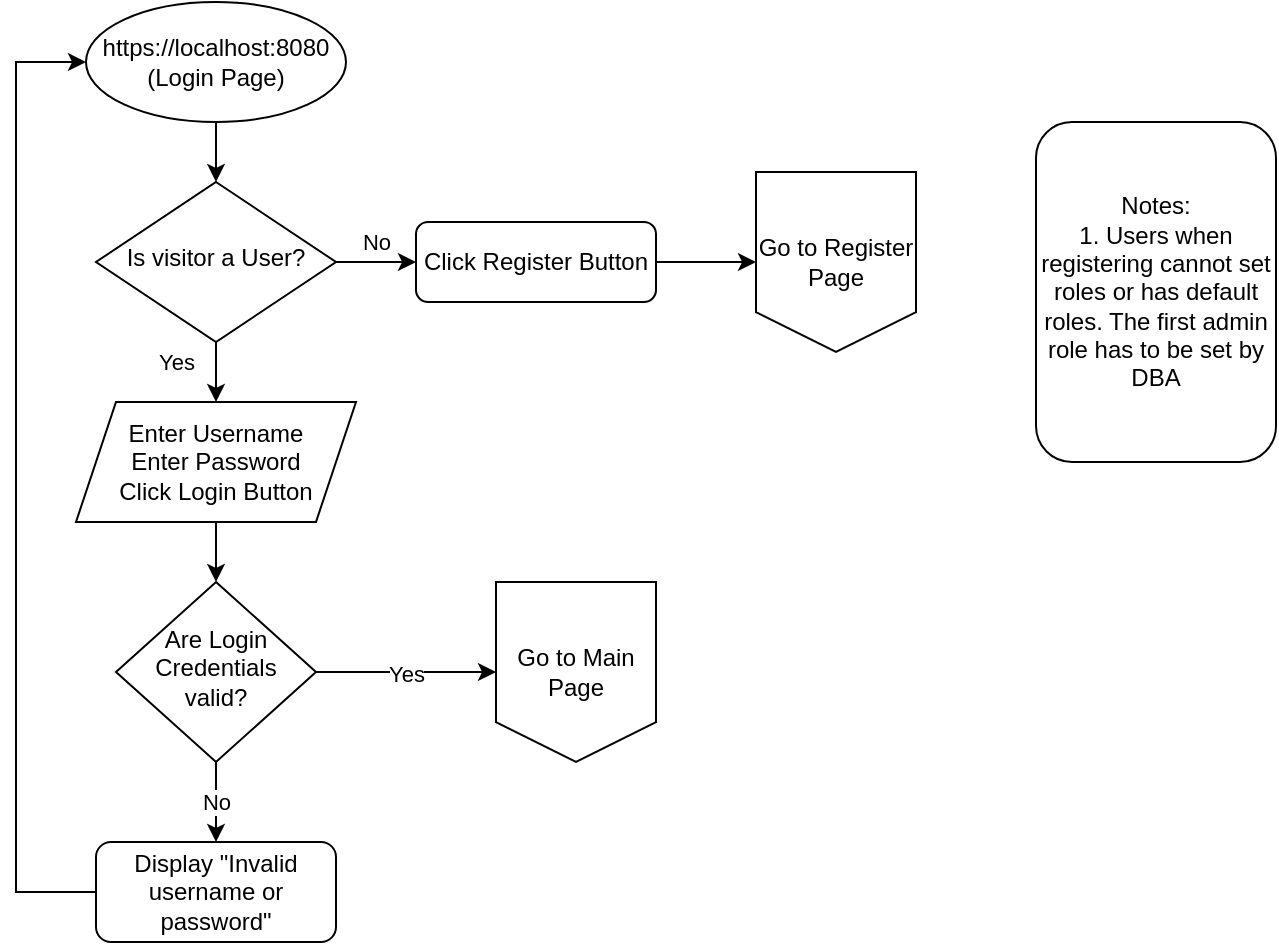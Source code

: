 <mxfile version="14.4.3" type="device" pages="5"><diagram id="C5RBs43oDa-KdzZeNtuy" name="Login"><mxGraphModel dx="1248" dy="677" grid="1" gridSize="10" guides="1" tooltips="1" connect="1" arrows="1" fold="1" page="1" pageScale="1" pageWidth="827" pageHeight="1169" math="0" shadow="0"><root><mxCell id="WIyWlLk6GJQsqaUBKTNV-0"/><mxCell id="WIyWlLk6GJQsqaUBKTNV-1" parent="WIyWlLk6GJQsqaUBKTNV-0"/><mxCell id="XzxL85F6NGCriDiL1qQV-9" value="Yes" style="edgeStyle=orthogonalEdgeStyle;rounded=0;orthogonalLoop=1;jettySize=auto;html=1;" parent="WIyWlLk6GJQsqaUBKTNV-1" source="WIyWlLk6GJQsqaUBKTNV-6" target="XzxL85F6NGCriDiL1qQV-6" edge="1"><mxGeometry x="0.2" y="-20" relative="1" as="geometry"><mxPoint as="offset"/></mxGeometry></mxCell><mxCell id="XzxL85F6NGCriDiL1qQV-10" value="No" style="edgeStyle=orthogonalEdgeStyle;rounded=0;orthogonalLoop=1;jettySize=auto;html=1;" parent="WIyWlLk6GJQsqaUBKTNV-1" source="WIyWlLk6GJQsqaUBKTNV-6" target="WIyWlLk6GJQsqaUBKTNV-7" edge="1"><mxGeometry y="10" relative="1" as="geometry"><mxPoint as="offset"/></mxGeometry></mxCell><mxCell id="WIyWlLk6GJQsqaUBKTNV-6" value="Is visitor a User?" style="rhombus;whiteSpace=wrap;html=1;shadow=0;fontFamily=Helvetica;fontSize=12;align=center;strokeWidth=1;spacing=6;spacingTop=-4;" parent="WIyWlLk6GJQsqaUBKTNV-1" vertex="1"><mxGeometry x="160" y="140" width="120" height="80" as="geometry"/></mxCell><mxCell id="vFLPLp2pmQu2JKL4S-Gr-3" value="" style="edgeStyle=orthogonalEdgeStyle;rounded=0;orthogonalLoop=1;jettySize=auto;html=1;" parent="WIyWlLk6GJQsqaUBKTNV-1" source="WIyWlLk6GJQsqaUBKTNV-7" target="vFLPLp2pmQu2JKL4S-Gr-2" edge="1"><mxGeometry relative="1" as="geometry"/></mxCell><mxCell id="WIyWlLk6GJQsqaUBKTNV-7" value="Click Register Button" style="rounded=1;whiteSpace=wrap;html=1;fontSize=12;glass=0;strokeWidth=1;shadow=0;" parent="WIyWlLk6GJQsqaUBKTNV-1" vertex="1"><mxGeometry x="320" y="160" width="120" height="40" as="geometry"/></mxCell><mxCell id="vFLPLp2pmQu2JKL4S-Gr-0" value="Yes" style="edgeStyle=orthogonalEdgeStyle;rounded=0;orthogonalLoop=1;jettySize=auto;html=1;" parent="WIyWlLk6GJQsqaUBKTNV-1" source="WIyWlLk6GJQsqaUBKTNV-10" edge="1"><mxGeometry relative="1" as="geometry"><mxPoint x="360" y="385" as="targetPoint"/></mxGeometry></mxCell><mxCell id="vFLPLp2pmQu2JKL4S-Gr-1" value="No" style="edgeStyle=orthogonalEdgeStyle;rounded=0;orthogonalLoop=1;jettySize=auto;html=1;" parent="WIyWlLk6GJQsqaUBKTNV-1" source="WIyWlLk6GJQsqaUBKTNV-10" target="WIyWlLk6GJQsqaUBKTNV-11" edge="1"><mxGeometry relative="1" as="geometry"/></mxCell><mxCell id="WIyWlLk6GJQsqaUBKTNV-10" value="&lt;div&gt;&lt;span&gt;Are Login Credentials valid?&lt;/span&gt;&lt;/div&gt;" style="rhombus;whiteSpace=wrap;html=1;shadow=0;fontFamily=Helvetica;fontSize=12;align=center;strokeWidth=1;spacing=6;spacingTop=-4;" parent="WIyWlLk6GJQsqaUBKTNV-1" vertex="1"><mxGeometry x="170" y="340" width="100" height="90" as="geometry"/></mxCell><mxCell id="XzxL85F6NGCriDiL1qQV-12" style="edgeStyle=orthogonalEdgeStyle;rounded=0;orthogonalLoop=1;jettySize=auto;html=1;" parent="WIyWlLk6GJQsqaUBKTNV-1" source="WIyWlLk6GJQsqaUBKTNV-11" target="XzxL85F6NGCriDiL1qQV-0" edge="1"><mxGeometry relative="1" as="geometry"><mxPoint x="140" y="495" as="targetPoint"/><Array as="points"><mxPoint x="120" y="495"/><mxPoint x="120" y="80"/></Array></mxGeometry></mxCell><mxCell id="WIyWlLk6GJQsqaUBKTNV-11" value="Display &quot;Invalid username or password&quot;" style="rounded=1;whiteSpace=wrap;html=1;fontSize=12;glass=0;strokeWidth=1;shadow=0;" parent="WIyWlLk6GJQsqaUBKTNV-1" vertex="1"><mxGeometry x="160" y="470" width="120" height="50" as="geometry"/></mxCell><mxCell id="XzxL85F6NGCriDiL1qQV-8" value="" style="edgeStyle=orthogonalEdgeStyle;rounded=0;orthogonalLoop=1;jettySize=auto;html=1;" parent="WIyWlLk6GJQsqaUBKTNV-1" source="XzxL85F6NGCriDiL1qQV-0" target="WIyWlLk6GJQsqaUBKTNV-6" edge="1"><mxGeometry relative="1" as="geometry"/></mxCell><mxCell id="XzxL85F6NGCriDiL1qQV-0" value="https://localhost:8080&lt;br&gt;(Login Page)" style="ellipse;whiteSpace=wrap;html=1;" parent="WIyWlLk6GJQsqaUBKTNV-1" vertex="1"><mxGeometry x="155" y="50" width="130" height="60" as="geometry"/></mxCell><mxCell id="XzxL85F6NGCriDiL1qQV-11" value="" style="edgeStyle=orthogonalEdgeStyle;rounded=0;orthogonalLoop=1;jettySize=auto;html=1;" parent="WIyWlLk6GJQsqaUBKTNV-1" source="XzxL85F6NGCriDiL1qQV-6" target="WIyWlLk6GJQsqaUBKTNV-10" edge="1"><mxGeometry relative="1" as="geometry"/></mxCell><mxCell id="XzxL85F6NGCriDiL1qQV-6" value="Enter Username&lt;br&gt;Enter Password&lt;br&gt;Click Login Button" style="shape=parallelogram;perimeter=parallelogramPerimeter;whiteSpace=wrap;html=1;fixedSize=1;" parent="WIyWlLk6GJQsqaUBKTNV-1" vertex="1"><mxGeometry x="150" y="250" width="140" height="60" as="geometry"/></mxCell><mxCell id="vFLPLp2pmQu2JKL4S-Gr-2" value="Go to Register Page" style="shape=offPageConnector;whiteSpace=wrap;html=1;size=0.222;" parent="WIyWlLk6GJQsqaUBKTNV-1" vertex="1"><mxGeometry x="490" y="135" width="80" height="90" as="geometry"/></mxCell><mxCell id="vFLPLp2pmQu2JKL4S-Gr-4" value="Go to Main Page" style="shape=offPageConnector;whiteSpace=wrap;html=1;size=0.222;" parent="WIyWlLk6GJQsqaUBKTNV-1" vertex="1"><mxGeometry x="360" y="340" width="80" height="90" as="geometry"/></mxCell><mxCell id="BwcuVtxCPMaejV9rdxuu-0" value="Notes:&lt;br&gt;1. Users when registering cannot set roles or has default roles. The first admin role has to be set by DBA" style="rounded=1;whiteSpace=wrap;html=1;" parent="WIyWlLk6GJQsqaUBKTNV-1" vertex="1"><mxGeometry x="630" y="110" width="120" height="170" as="geometry"/></mxCell></root></mxGraphModel></diagram><diagram id="7uv4J_geZ3vxzpZwHn0T" name="Main-General"><mxGraphModel dx="1248" dy="677" grid="1" gridSize="10" guides="1" tooltips="1" connect="1" arrows="1" fold="1" page="1" pageScale="1" pageWidth="827" pageHeight="1169" math="0" shadow="0"><root><mxCell id="7XjOJ-KVH_nrDfE__MJJ-0"/><mxCell id="7XjOJ-KVH_nrDfE__MJJ-1" parent="7XjOJ-KVH_nrDfE__MJJ-0"/><mxCell id="KBjFRPjxo5ys4E4S2cdF-8" value="" style="edgeStyle=orthogonalEdgeStyle;orthogonalLoop=1;jettySize=auto;html=1;" parent="7XjOJ-KVH_nrDfE__MJJ-1" source="WcBfuYZQekDeWXNVOK3E-0" target="KBjFRPjxo5ys4E4S2cdF-7" edge="1"><mxGeometry relative="1" as="geometry"/></mxCell><mxCell id="WcBfuYZQekDeWXNVOK3E-0" value="Logged in as&lt;br&gt;User" style="ellipse;whiteSpace=wrap;html=1;" parent="7XjOJ-KVH_nrDfE__MJJ-1" vertex="1"><mxGeometry x="770" y="30" width="110" height="60" as="geometry"/></mxCell><mxCell id="KBjFRPjxo5ys4E4S2cdF-23" value="" style="edgeStyle=orthogonalEdgeStyle;orthogonalLoop=1;jettySize=auto;html=1;entryX=0.5;entryY=0;entryDx=0;entryDy=0;" parent="7XjOJ-KVH_nrDfE__MJJ-1" source="KBjFRPjxo5ys4E4S2cdF-0" target="KBjFRPjxo5ys4E4S2cdF-24" edge="1"><mxGeometry relative="1" as="geometry"><mxPoint x="395" y="530" as="targetPoint"/></mxGeometry></mxCell><mxCell id="KBjFRPjxo5ys4E4S2cdF-0" value="Click&lt;br&gt;&quot;Read User Profile&quot;&lt;br&gt;Button" style="whiteSpace=wrap;html=1;" parent="7XjOJ-KVH_nrDfE__MJJ-1" vertex="1"><mxGeometry x="335" y="420" width="120" height="60" as="geometry"/></mxCell><mxCell id="KBjFRPjxo5ys4E4S2cdF-1" value="Click &quot;Edit User Profile&quot; Button" style="whiteSpace=wrap;html=1;" parent="7XjOJ-KVH_nrDfE__MJJ-1" vertex="1"><mxGeometry x="335" y="670" width="120" height="60" as="geometry"/></mxCell><mxCell id="KBjFRPjxo5ys4E4S2cdF-3" value="Click &quot;Read Car List&quot; Button" style="whiteSpace=wrap;html=1;" parent="7XjOJ-KVH_nrDfE__MJJ-1" vertex="1"><mxGeometry x="1210" y="320" width="120" height="60" as="geometry"/></mxCell><mxCell id="KBjFRPjxo5ys4E4S2cdF-43" value="" style="edgeStyle=orthogonalEdgeStyle;rounded=0;orthogonalLoop=1;jettySize=auto;html=1;" parent="7XjOJ-KVH_nrDfE__MJJ-1" source="KBjFRPjxo5ys4E4S2cdF-4" target="KBjFRPjxo5ys4E4S2cdF-42" edge="1"><mxGeometry relative="1" as="geometry"/></mxCell><mxCell id="KBjFRPjxo5ys4E4S2cdF-4" value="Click &quot;Read Customer List&quot;&lt;br&gt;Button" style="whiteSpace=wrap;html=1;" parent="7XjOJ-KVH_nrDfE__MJJ-1" vertex="1"><mxGeometry x="710" y="320" width="120" height="60" as="geometry"/></mxCell><mxCell id="KBjFRPjxo5ys4E4S2cdF-5" value="Click &quot;Read Invoice List&quot; Button" style="whiteSpace=wrap;html=1;" parent="7XjOJ-KVH_nrDfE__MJJ-1" vertex="1"><mxGeometry x="1050" y="320" width="119" height="60" as="geometry"/></mxCell><mxCell id="KBjFRPjxo5ys4E4S2cdF-46" value="" style="edgeStyle=orthogonalEdgeStyle;rounded=0;orthogonalLoop=1;jettySize=auto;html=1;" parent="7XjOJ-KVH_nrDfE__MJJ-1" source="KBjFRPjxo5ys4E4S2cdF-6" target="KBjFRPjxo5ys4E4S2cdF-45" edge="1"><mxGeometry relative="1" as="geometry"/></mxCell><mxCell id="KBjFRPjxo5ys4E4S2cdF-6" value="Click &quot;Read HireDetails List&quot; Button" style="whiteSpace=wrap;html=1;" parent="7XjOJ-KVH_nrDfE__MJJ-1" vertex="1"><mxGeometry x="877" y="320" width="120" height="60" as="geometry"/></mxCell><mxCell id="KBjFRPjxo5ys4E4S2cdF-11" value="No" style="edgeStyle=orthogonalEdgeStyle;orthogonalLoop=1;jettySize=auto;html=1;" parent="7XjOJ-KVH_nrDfE__MJJ-1" source="KBjFRPjxo5ys4E4S2cdF-7" target="KBjFRPjxo5ys4E4S2cdF-13" edge="1"><mxGeometry relative="1" as="geometry"><mxPoint x="925" y="170.0" as="targetPoint"/></mxGeometry></mxCell><mxCell id="KBjFRPjxo5ys4E4S2cdF-15" value="Yes" style="edgeStyle=orthogonalEdgeStyle;orthogonalLoop=1;jettySize=auto;html=1;" parent="7XjOJ-KVH_nrDfE__MJJ-1" source="KBjFRPjxo5ys4E4S2cdF-7" edge="1"><mxGeometry relative="1" as="geometry"><mxPoint x="825" y="260.0" as="targetPoint"/></mxGeometry></mxCell><mxCell id="KBjFRPjxo5ys4E4S2cdF-7" value="Is User enabled?" style="rhombus;whiteSpace=wrap;html=1;" parent="7XjOJ-KVH_nrDfE__MJJ-1" vertex="1"><mxGeometry x="785" y="130" width="80" height="80" as="geometry"/></mxCell><mxCell id="IhhmCbUw_6nCuwwrLmn_-5" value="" style="edgeStyle=orthogonalEdgeStyle;rounded=0;orthogonalLoop=1;jettySize=auto;html=1;" parent="7XjOJ-KVH_nrDfE__MJJ-1" source="KBjFRPjxo5ys4E4S2cdF-13" target="IhhmCbUw_6nCuwwrLmn_-4" edge="1"><mxGeometry relative="1" as="geometry"/></mxCell><mxCell id="KBjFRPjxo5ys4E4S2cdF-13" value="Go to Unauthorized Page" style="shape=offPageConnector;whiteSpace=wrap;html=1;size=0.25;" parent="7XjOJ-KVH_nrDfE__MJJ-1" vertex="1"><mxGeometry x="950" y="130" width="80" height="80" as="geometry"/></mxCell><mxCell id="KBjFRPjxo5ys4E4S2cdF-18" value="" style="shape=link;html=1;" parent="7XjOJ-KVH_nrDfE__MJJ-1" edge="1"><mxGeometry width="100" relative="1" as="geometry"><mxPoint x="380" y="270" as="sourcePoint"/><mxPoint x="1270" y="270" as="targetPoint"/></mxGeometry></mxCell><mxCell id="KBjFRPjxo5ys4E4S2cdF-19" value="" style="endArrow=classic;html=1;entryX=0.5;entryY=0;entryDx=0;entryDy=0;exitX=0;exitY=1;exitDx=0;exitDy=0;" parent="7XjOJ-KVH_nrDfE__MJJ-1" target="KBjFRPjxo5ys4E4S2cdF-0" edge="1" source="BX73L3AEGYO1MgH5HlaG-1"><mxGeometry width="50" height="50" relative="1" as="geometry"><mxPoint x="395" y="370" as="sourcePoint"/><mxPoint x="755" y="470" as="targetPoint"/></mxGeometry></mxCell><mxCell id="KBjFRPjxo5ys4E4S2cdF-24" value="Go to &quot;Read User Profile&quot; Page" style="shape=offPageConnector;whiteSpace=wrap;html=1;size=0.222;" parent="7XjOJ-KVH_nrDfE__MJJ-1" vertex="1"><mxGeometry x="355" y="540" width="80" height="80" as="geometry"/></mxCell><mxCell id="KBjFRPjxo5ys4E4S2cdF-27" value="" style="endArrow=classic;html=1;entryX=0.5;entryY=0;entryDx=0;entryDy=0;" parent="7XjOJ-KVH_nrDfE__MJJ-1" target="KBjFRPjxo5ys4E4S2cdF-1" edge="1"><mxGeometry width="50" height="50" relative="1" as="geometry"><mxPoint x="395" y="620" as="sourcePoint"/><mxPoint x="225" y="680.0" as="targetPoint"/></mxGeometry></mxCell><mxCell id="KBjFRPjxo5ys4E4S2cdF-28" value="" style="edgeStyle=orthogonalEdgeStyle;orthogonalLoop=1;jettySize=auto;html=1;entryX=0.5;entryY=0;entryDx=0;entryDy=0;" parent="7XjOJ-KVH_nrDfE__MJJ-1" target="KBjFRPjxo5ys4E4S2cdF-29" edge="1"><mxGeometry relative="1" as="geometry"><mxPoint x="395" y="730" as="sourcePoint"/><mxPoint x="395" y="780" as="targetPoint"/></mxGeometry></mxCell><mxCell id="KBjFRPjxo5ys4E4S2cdF-33" value="" style="edgeStyle=orthogonalEdgeStyle;orthogonalLoop=1;jettySize=auto;html=1;" parent="7XjOJ-KVH_nrDfE__MJJ-1" source="KBjFRPjxo5ys4E4S2cdF-29" edge="1"><mxGeometry relative="1" as="geometry"><mxPoint x="395" y="900" as="targetPoint"/></mxGeometry></mxCell><mxCell id="KBjFRPjxo5ys4E4S2cdF-29" value="Go to &quot;Edit User Profile&quot; Page" style="shape=offPageConnector;whiteSpace=wrap;html=1;size=0.222;" parent="7XjOJ-KVH_nrDfE__MJJ-1" vertex="1"><mxGeometry x="355" y="770" width="80" height="80" as="geometry"/></mxCell><mxCell id="KBjFRPjxo5ys4E4S2cdF-36" value="" style="edgeStyle=orthogonalEdgeStyle;rounded=0;orthogonalLoop=1;jettySize=auto;html=1;" parent="7XjOJ-KVH_nrDfE__MJJ-1" source="KBjFRPjxo5ys4E4S2cdF-34" target="KBjFRPjxo5ys4E4S2cdF-35" edge="1"><mxGeometry relative="1" as="geometry"/></mxCell><mxCell id="KBjFRPjxo5ys4E4S2cdF-34" value="Key in new details" style="shape=parallelogram;perimeter=parallelogramPerimeter;whiteSpace=wrap;html=1;fixedSize=1;" parent="7XjOJ-KVH_nrDfE__MJJ-1" vertex="1"><mxGeometry x="330" y="900" width="130" height="60" as="geometry"/></mxCell><mxCell id="KBjFRPjxo5ys4E4S2cdF-38" value="" style="edgeStyle=orthogonalEdgeStyle;rounded=0;orthogonalLoop=1;jettySize=auto;html=1;entryX=0.5;entryY=0;entryDx=0;entryDy=0;" parent="7XjOJ-KVH_nrDfE__MJJ-1" source="KBjFRPjxo5ys4E4S2cdF-35" target="KBjFRPjxo5ys4E4S2cdF-39" edge="1"><mxGeometry relative="1" as="geometry"><mxPoint x="395" y="1140" as="targetPoint"/></mxGeometry></mxCell><mxCell id="KBjFRPjxo5ys4E4S2cdF-35" value="Click Submit Button" style="whiteSpace=wrap;html=1;rounded=1;" parent="7XjOJ-KVH_nrDfE__MJJ-1" vertex="1"><mxGeometry x="335" y="1000" width="120" height="60" as="geometry"/></mxCell><mxCell id="KBjFRPjxo5ys4E4S2cdF-39" value="Go to &quot;Read user Profile&quot; Page, but it has green success text &quot;Your Profile has been successfully updated&quot;" style="shape=offPageConnector;whiteSpace=wrap;html=1;size=0.222;" parent="7XjOJ-KVH_nrDfE__MJJ-1" vertex="1"><mxGeometry x="355" y="1110" width="80" height="180" as="geometry"/></mxCell><mxCell id="KBjFRPjxo5ys4E4S2cdF-41" value="" style="endArrow=classic;html=1;entryX=0.5;entryY=0;entryDx=0;entryDy=0;" parent="7XjOJ-KVH_nrDfE__MJJ-1" target="KBjFRPjxo5ys4E4S2cdF-4" edge="1"><mxGeometry width="50" height="50" relative="1" as="geometry"><mxPoint x="770" y="270" as="sourcePoint"/><mxPoint x="970" y="480" as="targetPoint"/></mxGeometry></mxCell><mxCell id="KBjFRPjxo5ys4E4S2cdF-42" value="Go to &quot;Read Customer List&quot; Page" style="shape=offPageConnector;whiteSpace=wrap;html=1;size=0.222;" parent="7XjOJ-KVH_nrDfE__MJJ-1" vertex="1"><mxGeometry x="730" y="440" width="80" height="80" as="geometry"/></mxCell><mxCell id="KBjFRPjxo5ys4E4S2cdF-44" value="" style="endArrow=classic;html=1;entryX=0.5;entryY=0;entryDx=0;entryDy=0;" parent="7XjOJ-KVH_nrDfE__MJJ-1" edge="1"><mxGeometry width="50" height="50" relative="1" as="geometry"><mxPoint x="936.41" y="270.0" as="sourcePoint"/><mxPoint x="936.41" y="320.0" as="targetPoint"/></mxGeometry></mxCell><mxCell id="KBjFRPjxo5ys4E4S2cdF-45" value="Go to &quot;Read HireDetails List&quot; Page" style="shape=offPageConnector;whiteSpace=wrap;html=1;size=0.222;" parent="7XjOJ-KVH_nrDfE__MJJ-1" vertex="1"><mxGeometry x="897" y="440" width="80" height="80" as="geometry"/></mxCell><mxCell id="KBjFRPjxo5ys4E4S2cdF-47" value="" style="endArrow=classic;html=1;entryX=0.5;entryY=0;entryDx=0;entryDy=0;" parent="7XjOJ-KVH_nrDfE__MJJ-1" edge="1"><mxGeometry width="50" height="50" relative="1" as="geometry"><mxPoint x="1110" y="270.0" as="sourcePoint"/><mxPoint x="1110" y="320.0" as="targetPoint"/></mxGeometry></mxCell><mxCell id="KBjFRPjxo5ys4E4S2cdF-48" value="" style="edgeStyle=orthogonalEdgeStyle;rounded=0;orthogonalLoop=1;jettySize=auto;html=1;" parent="7XjOJ-KVH_nrDfE__MJJ-1" edge="1"><mxGeometry relative="1" as="geometry"><mxPoint x="1110" y="380" as="sourcePoint"/><mxPoint x="1110" y="440" as="targetPoint"/></mxGeometry></mxCell><mxCell id="KBjFRPjxo5ys4E4S2cdF-49" value="Go to &quot;Read Invoice List&quot; Page" style="shape=offPageConnector;whiteSpace=wrap;html=1;size=0.222;" parent="7XjOJ-KVH_nrDfE__MJJ-1" vertex="1"><mxGeometry x="1069.5" y="440" width="80" height="80" as="geometry"/></mxCell><mxCell id="IhhmCbUw_6nCuwwrLmn_-0" value="" style="endArrow=classic;html=1;entryX=0.5;entryY=0;entryDx=0;entryDy=0;" parent="7XjOJ-KVH_nrDfE__MJJ-1" edge="1"><mxGeometry width="50" height="50" relative="1" as="geometry"><mxPoint x="1269.41" y="270.0" as="sourcePoint"/><mxPoint x="1269.41" y="320.0" as="targetPoint"/></mxGeometry></mxCell><mxCell id="IhhmCbUw_6nCuwwrLmn_-1" value="" style="edgeStyle=orthogonalEdgeStyle;rounded=0;orthogonalLoop=1;jettySize=auto;html=1;" parent="7XjOJ-KVH_nrDfE__MJJ-1" edge="1"><mxGeometry relative="1" as="geometry"><mxPoint x="1270.5" y="380" as="sourcePoint"/><mxPoint x="1270.5" y="440" as="targetPoint"/></mxGeometry></mxCell><mxCell id="IhhmCbUw_6nCuwwrLmn_-2" value="Go to &quot;Read Car List&quot; Page" style="shape=offPageConnector;whiteSpace=wrap;html=1;size=0.222;" parent="7XjOJ-KVH_nrDfE__MJJ-1" vertex="1"><mxGeometry x="1230" y="440" width="80" height="80" as="geometry"/></mxCell><mxCell id="IhhmCbUw_6nCuwwrLmn_-4" value="Displays &quot;you are not authorized to view this page, go back to &amp;lt;a&amp;gt;Main&amp;lt;/a&amp;gt;&quot;" style="whiteSpace=wrap;html=1;rounded=1;" parent="7XjOJ-KVH_nrDfE__MJJ-1" vertex="1"><mxGeometry x="1090" y="130" width="130" height="80" as="geometry"/></mxCell><mxCell id="gN0adoN_JChJTWEG35uL-1" value="Click Logout Button" style="whiteSpace=wrap;html=1;" parent="7XjOJ-KVH_nrDfE__MJJ-1" vertex="1"><mxGeometry x="520" y="420" width="120" height="60" as="geometry"/></mxCell><mxCell id="gN0adoN_JChJTWEG35uL-2" value="" style="endArrow=classic;html=1;exitX=1;exitY=1;exitDx=0;exitDy=0;entryX=0.5;entryY=0;entryDx=0;entryDy=0;" parent="7XjOJ-KVH_nrDfE__MJJ-1" edge="1" target="gN0adoN_JChJTWEG35uL-1" source="BX73L3AEGYO1MgH5HlaG-1"><mxGeometry width="50" height="50" relative="1" as="geometry"><mxPoint x="559.41" y="370.0" as="sourcePoint"/><mxPoint x="559.41" y="420.0" as="targetPoint"/></mxGeometry></mxCell><mxCell id="gN0adoN_JChJTWEG35uL-3" value="" style="edgeStyle=orthogonalEdgeStyle;rounded=0;orthogonalLoop=1;jettySize=auto;html=1;" parent="7XjOJ-KVH_nrDfE__MJJ-1" edge="1"><mxGeometry relative="1" as="geometry"><mxPoint x="580.5" y="480" as="sourcePoint"/><mxPoint x="580.5" y="540" as="targetPoint"/></mxGeometry></mxCell><mxCell id="gN0adoN_JChJTWEG35uL-4" value="Go to &quot;Logout&quot; Page" style="shape=offPageConnector;whiteSpace=wrap;html=1;size=0.222;" parent="7XjOJ-KVH_nrDfE__MJJ-1" vertex="1"><mxGeometry x="540" y="540" width="80" height="80" as="geometry"/></mxCell><mxCell id="BX73L3AEGYO1MgH5HlaG-0" value="" style="endArrow=classic;html=1;" edge="1" parent="7XjOJ-KVH_nrDfE__MJJ-1" target="BX73L3AEGYO1MgH5HlaG-1"><mxGeometry width="50" height="50" relative="1" as="geometry"><mxPoint x="490" y="270" as="sourcePoint"/><mxPoint x="490" y="320" as="targetPoint"/></mxGeometry></mxCell><mxCell id="BX73L3AEGYO1MgH5HlaG-1" value="Click &quot;User Profile&quot;&lt;br&gt;Button" style="whiteSpace=wrap;html=1;" vertex="1" parent="7XjOJ-KVH_nrDfE__MJJ-1"><mxGeometry x="430" y="310" width="120" height="60" as="geometry"/></mxCell></root></mxGraphModel></diagram><diagram id="0iUcejTH0Jcj9Fxde4Z_" name="Main-Employee"><mxGraphModel dx="1248" dy="677" grid="1" gridSize="10" guides="1" tooltips="1" connect="1" arrows="1" fold="1" page="1" pageScale="1" pageWidth="827" pageHeight="1169" math="0" shadow="0"><root><mxCell id="RCxCszJvR7AN0_S9Rsbq-0"/><mxCell id="RCxCszJvR7AN0_S9Rsbq-1" parent="RCxCszJvR7AN0_S9Rsbq-0"/><mxCell id="jDAUN6UlqiWKmlOknI1D-0" value="Logged in as Employee" style="ellipse;whiteSpace=wrap;html=1;" parent="RCxCszJvR7AN0_S9Rsbq-1" vertex="1"><mxGeometry x="780" y="30" width="110" height="60" as="geometry"/></mxCell><mxCell id="H3gfkp7HWfGGRyPw5dr--2" value="" style="edgeStyle=orthogonalEdgeStyle;rounded=0;orthogonalLoop=1;jettySize=auto;html=1;" parent="RCxCszJvR7AN0_S9Rsbq-1" source="pqasJKrdNEb295As7xNE-0" target="H3gfkp7HWfGGRyPw5dr--1" edge="1"><mxGeometry relative="1" as="geometry"/></mxCell><mxCell id="pqasJKrdNEb295As7xNE-0" value="Rent Car" style="rounded=1;whiteSpace=wrap;html=1;" parent="RCxCszJvR7AN0_S9Rsbq-1" vertex="1"><mxGeometry x="930" y="170" width="120" height="60" as="geometry"/></mxCell><mxCell id="GdIcKp8p2Tuz6lfnalqC-5" value="" style="edgeStyle=orthogonalEdgeStyle;rounded=0;orthogonalLoop=1;jettySize=auto;html=1;" parent="RCxCszJvR7AN0_S9Rsbq-1" source="pqasJKrdNEb295As7xNE-1" target="GdIcKp8p2Tuz6lfnalqC-4" edge="1"><mxGeometry relative="1" as="geometry"/></mxCell><mxCell id="pqasJKrdNEb295As7xNE-1" value="Receive Car" style="rounded=1;whiteSpace=wrap;html=1;" parent="RCxCszJvR7AN0_S9Rsbq-1" vertex="1"><mxGeometry x="1130" y="170" width="120" height="60" as="geometry"/></mxCell><mxCell id="Gtyfb8rL-fD3aqYl8DKu-2" value="" style="edgeStyle=orthogonalEdgeStyle;rounded=0;orthogonalLoop=1;jettySize=auto;html=1;entryX=0.5;entryY=0;entryDx=0;entryDy=0;" parent="RCxCszJvR7AN0_S9Rsbq-1" source="pqasJKrdNEb295As7xNE-2" target="w6gOqbIay66xooyrKdFS-0" edge="1"><mxGeometry relative="1" as="geometry"><mxPoint x="450" y="310" as="targetPoint"/></mxGeometry></mxCell><mxCell id="pqasJKrdNEb295As7xNE-2" value="Create Customer" style="rounded=1;whiteSpace=wrap;html=1;" parent="RCxCszJvR7AN0_S9Rsbq-1" vertex="1"><mxGeometry x="390" y="170" width="120" height="60" as="geometry"/></mxCell><mxCell id="pqasJKrdNEb295As7xNE-3" value="Update Customer" style="rounded=1;whiteSpace=wrap;html=1;" parent="RCxCszJvR7AN0_S9Rsbq-1" vertex="1"><mxGeometry x="570" y="170" width="120" height="60" as="geometry"/></mxCell><mxCell id="XjKTdWjxarx515m0AV6S-36" value="" style="edgeStyle=orthogonalEdgeStyle;rounded=0;orthogonalLoop=1;jettySize=auto;html=1;" parent="RCxCszJvR7AN0_S9Rsbq-1" source="pqasJKrdNEb295As7xNE-4" target="XjKTdWjxarx515m0AV6S-26" edge="1"><mxGeometry relative="1" as="geometry"/></mxCell><mxCell id="pqasJKrdNEb295As7xNE-4" value="Delete Customer" style="rounded=1;whiteSpace=wrap;html=1;" parent="RCxCszJvR7AN0_S9Rsbq-1" vertex="1"><mxGeometry x="740" y="170" width="120" height="60" as="geometry"/></mxCell><mxCell id="6vfvSQWmii464Xdg0M57-0" value="" style="shape=link;html=1;" parent="RCxCszJvR7AN0_S9Rsbq-1" edge="1"><mxGeometry width="100" relative="1" as="geometry"><mxPoint x="390" y="120.0" as="sourcePoint"/><mxPoint x="1280" y="120.0" as="targetPoint"/></mxGeometry></mxCell><mxCell id="9wjyZQA-L5SbVL7o-apT-0" value="" style="endArrow=classic;html=1;" parent="RCxCszJvR7AN0_S9Rsbq-1" target="pqasJKrdNEb295As7xNE-2" edge="1"><mxGeometry width="50" height="50" relative="1" as="geometry"><mxPoint x="450" y="120" as="sourcePoint"/><mxPoint x="850" y="200" as="targetPoint"/></mxGeometry></mxCell><mxCell id="w6gOqbIay66xooyrKdFS-3" value="" style="edgeStyle=orthogonalEdgeStyle;rounded=0;orthogonalLoop=1;jettySize=auto;html=1;" parent="RCxCszJvR7AN0_S9Rsbq-1" source="w6gOqbIay66xooyrKdFS-0" target="w6gOqbIay66xooyrKdFS-2" edge="1"><mxGeometry relative="1" as="geometry"/></mxCell><mxCell id="w6gOqbIay66xooyrKdFS-0" value="Continue from &quot;Read Customer List&quot; Page" style="shape=offPageConnector;whiteSpace=wrap;html=1;size=0.222;" parent="RCxCszJvR7AN0_S9Rsbq-1" vertex="1"><mxGeometry x="400" y="270" width="100" height="100" as="geometry"/></mxCell><mxCell id="w6gOqbIay66xooyrKdFS-6" value="" style="edgeStyle=orthogonalEdgeStyle;rounded=0;orthogonalLoop=1;jettySize=auto;html=1;" parent="RCxCszJvR7AN0_S9Rsbq-1" source="w6gOqbIay66xooyrKdFS-2" target="w6gOqbIay66xooyrKdFS-5" edge="1"><mxGeometry relative="1" as="geometry"/></mxCell><mxCell id="w6gOqbIay66xooyrKdFS-2" value="Click &quot;Create New Customer&quot; Button" style="whiteSpace=wrap;html=1;rounded=1;" parent="RCxCszJvR7AN0_S9Rsbq-1" vertex="1"><mxGeometry x="390" y="420" width="120" height="60" as="geometry"/></mxCell><mxCell id="XjKTdWjxarx515m0AV6S-5" value="" style="edgeStyle=orthogonalEdgeStyle;rounded=0;orthogonalLoop=1;jettySize=auto;html=1;" parent="RCxCszJvR7AN0_S9Rsbq-1" source="w6gOqbIay66xooyrKdFS-5" target="XjKTdWjxarx515m0AV6S-1" edge="1"><mxGeometry relative="1" as="geometry"/></mxCell><mxCell id="w6gOqbIay66xooyrKdFS-5" value="Go to &quot;Create Customer&quot; Page" style="shape=offPageConnector;whiteSpace=wrap;html=1;size=0.222;" parent="RCxCszJvR7AN0_S9Rsbq-1" vertex="1"><mxGeometry x="400" y="520" width="100" height="100" as="geometry"/></mxCell><mxCell id="XjKTdWjxarx515m0AV6S-0" value="" style="edgeStyle=orthogonalEdgeStyle;rounded=0;orthogonalLoop=1;jettySize=auto;html=1;" parent="RCxCszJvR7AN0_S9Rsbq-1" source="XjKTdWjxarx515m0AV6S-1" target="XjKTdWjxarx515m0AV6S-3" edge="1"><mxGeometry relative="1" as="geometry"/></mxCell><mxCell id="XjKTdWjxarx515m0AV6S-1" value="Key in new details" style="shape=parallelogram;perimeter=parallelogramPerimeter;whiteSpace=wrap;html=1;fixedSize=1;" parent="RCxCszJvR7AN0_S9Rsbq-1" vertex="1"><mxGeometry x="385" y="680" width="130" height="60" as="geometry"/></mxCell><mxCell id="XjKTdWjxarx515m0AV6S-2" value="" style="edgeStyle=orthogonalEdgeStyle;rounded=0;orthogonalLoop=1;jettySize=auto;html=1;entryX=0.5;entryY=0;entryDx=0;entryDy=0;" parent="RCxCszJvR7AN0_S9Rsbq-1" source="XjKTdWjxarx515m0AV6S-3" target="XjKTdWjxarx515m0AV6S-4" edge="1"><mxGeometry relative="1" as="geometry"><mxPoint x="450" y="920" as="targetPoint"/></mxGeometry></mxCell><mxCell id="XjKTdWjxarx515m0AV6S-3" value="Click Submit Button" style="whiteSpace=wrap;html=1;rounded=1;" parent="RCxCszJvR7AN0_S9Rsbq-1" vertex="1"><mxGeometry x="390" y="780" width="120" height="60" as="geometry"/></mxCell><mxCell id="XjKTdWjxarx515m0AV6S-4" value="Go to &quot;Read Customer List&quot; Page, but it has green success text &quot;Your Customer has been successfully added&quot;" style="shape=offPageConnector;whiteSpace=wrap;html=1;size=0.222;" parent="RCxCszJvR7AN0_S9Rsbq-1" vertex="1"><mxGeometry x="405" y="890" width="90" height="190" as="geometry"/></mxCell><mxCell id="XjKTdWjxarx515m0AV6S-7" style="edgeStyle=orthogonalEdgeStyle;rounded=0;orthogonalLoop=1;jettySize=auto;html=1;exitX=0;exitY=0.5;exitDx=0;exitDy=0;" parent="RCxCszJvR7AN0_S9Rsbq-1" source="pqasJKrdNEb295As7xNE-2" edge="1"><mxGeometry relative="1" as="geometry"><mxPoint x="300" y="290" as="targetPoint"/><Array as="points"><mxPoint x="300" y="200"/><mxPoint x="300" y="290"/></Array></mxGeometry></mxCell><mxCell id="XjKTdWjxarx515m0AV6S-8" style="edgeStyle=orthogonalEdgeStyle;rounded=0;orthogonalLoop=1;jettySize=auto;html=1;entryX=0;entryY=0.5;entryDx=0;entryDy=0;exitX=0.5;exitY=1;exitDx=0;exitDy=0;" parent="RCxCszJvR7AN0_S9Rsbq-1" source="XjKTdWjxarx515m0AV6S-6" target="w6gOqbIay66xooyrKdFS-2" edge="1"><mxGeometry relative="1" as="geometry"/></mxCell><mxCell id="XjKTdWjxarx515m0AV6S-6" value="Click &quot;Create New Customer&quot; Button&lt;br&gt;(from Content)" style="whiteSpace=wrap;html=1;rounded=1;" parent="RCxCszJvR7AN0_S9Rsbq-1" vertex="1"><mxGeometry x="240" y="290" width="120" height="60" as="geometry"/></mxCell><mxCell id="XjKTdWjxarx515m0AV6S-9" value="" style="endArrow=classic;html=1;" parent="RCxCszJvR7AN0_S9Rsbq-1" target="pqasJKrdNEb295As7xNE-3" edge="1"><mxGeometry width="50" height="50" relative="1" as="geometry"><mxPoint x="629.29" y="120" as="sourcePoint"/><mxPoint x="629.29" y="170" as="targetPoint"/></mxGeometry></mxCell><mxCell id="XjKTdWjxarx515m0AV6S-10" value="" style="edgeStyle=orthogonalEdgeStyle;rounded=0;orthogonalLoop=1;jettySize=auto;html=1;entryX=0.5;entryY=0;entryDx=0;entryDy=0;" parent="RCxCszJvR7AN0_S9Rsbq-1" target="XjKTdWjxarx515m0AV6S-11" edge="1"><mxGeometry relative="1" as="geometry"><mxPoint x="630" y="230" as="sourcePoint"/><mxPoint x="630" y="310" as="targetPoint"/></mxGeometry></mxCell><mxCell id="XjKTdWjxarx515m0AV6S-13" value="" style="edgeStyle=orthogonalEdgeStyle;rounded=0;orthogonalLoop=1;jettySize=auto;html=1;" parent="RCxCszJvR7AN0_S9Rsbq-1" source="XjKTdWjxarx515m0AV6S-11" target="XjKTdWjxarx515m0AV6S-12" edge="1"><mxGeometry relative="1" as="geometry"/></mxCell><mxCell id="XjKTdWjxarx515m0AV6S-11" value="Continue from &quot;Read Customer List&quot; Page" style="shape=offPageConnector;whiteSpace=wrap;html=1;size=0.222;" parent="RCxCszJvR7AN0_S9Rsbq-1" vertex="1"><mxGeometry x="580" y="270" width="100" height="100" as="geometry"/></mxCell><mxCell id="XjKTdWjxarx515m0AV6S-12" value="Appears as a &quot;Update Customer&quot; Button beside each Customer record in the Customer List" style="whiteSpace=wrap;html=1;rounded=1;" parent="RCxCszJvR7AN0_S9Rsbq-1" vertex="1"><mxGeometry x="560" y="405" width="140" height="90" as="geometry"/></mxCell><mxCell id="XjKTdWjxarx515m0AV6S-14" value="" style="edgeStyle=orthogonalEdgeStyle;rounded=0;orthogonalLoop=1;jettySize=auto;html=1;" parent="RCxCszJvR7AN0_S9Rsbq-1" target="XjKTdWjxarx515m0AV6S-15" edge="1"><mxGeometry relative="1" as="geometry"><mxPoint x="630" y="495" as="sourcePoint"/></mxGeometry></mxCell><mxCell id="XjKTdWjxarx515m0AV6S-23" value="" style="edgeStyle=orthogonalEdgeStyle;rounded=0;orthogonalLoop=1;jettySize=auto;html=1;" parent="RCxCszJvR7AN0_S9Rsbq-1" source="XjKTdWjxarx515m0AV6S-15" target="XjKTdWjxarx515m0AV6S-17" edge="1"><mxGeometry relative="1" as="geometry"/></mxCell><mxCell id="XjKTdWjxarx515m0AV6S-15" value="Go to &quot;Update Customer&quot; Page" style="shape=offPageConnector;whiteSpace=wrap;html=1;size=0.222;" parent="RCxCszJvR7AN0_S9Rsbq-1" vertex="1"><mxGeometry x="580" y="535" width="100" height="100" as="geometry"/></mxCell><mxCell id="XjKTdWjxarx515m0AV6S-16" value="" style="edgeStyle=orthogonalEdgeStyle;rounded=0;orthogonalLoop=1;jettySize=auto;html=1;" parent="RCxCszJvR7AN0_S9Rsbq-1" source="XjKTdWjxarx515m0AV6S-17" target="XjKTdWjxarx515m0AV6S-19" edge="1"><mxGeometry relative="1" as="geometry"/></mxCell><mxCell id="XjKTdWjxarx515m0AV6S-17" value="Key in new details" style="shape=parallelogram;perimeter=parallelogramPerimeter;whiteSpace=wrap;html=1;fixedSize=1;" parent="RCxCszJvR7AN0_S9Rsbq-1" vertex="1"><mxGeometry x="565" y="680" width="130" height="60" as="geometry"/></mxCell><mxCell id="XjKTdWjxarx515m0AV6S-18" value="" style="edgeStyle=orthogonalEdgeStyle;rounded=0;orthogonalLoop=1;jettySize=auto;html=1;entryX=0.5;entryY=0;entryDx=0;entryDy=0;" parent="RCxCszJvR7AN0_S9Rsbq-1" source="XjKTdWjxarx515m0AV6S-19" target="XjKTdWjxarx515m0AV6S-20" edge="1"><mxGeometry relative="1" as="geometry"><mxPoint x="630" y="920" as="targetPoint"/></mxGeometry></mxCell><mxCell id="XjKTdWjxarx515m0AV6S-19" value="Click Submit Button" style="whiteSpace=wrap;html=1;rounded=1;" parent="RCxCszJvR7AN0_S9Rsbq-1" vertex="1"><mxGeometry x="570" y="780" width="120" height="60" as="geometry"/></mxCell><mxCell id="XjKTdWjxarx515m0AV6S-20" value="Go to &quot;Read Customer List&quot; Page, but it has green success text &quot;Your Customer has been successfully updated&quot;" style="shape=offPageConnector;whiteSpace=wrap;html=1;size=0.222;" parent="RCxCszJvR7AN0_S9Rsbq-1" vertex="1"><mxGeometry x="585" y="890" width="90" height="190" as="geometry"/></mxCell><mxCell id="XjKTdWjxarx515m0AV6S-24" value="" style="endArrow=classic;html=1;" parent="RCxCszJvR7AN0_S9Rsbq-1" target="pqasJKrdNEb295As7xNE-4" edge="1"><mxGeometry width="50" height="50" relative="1" as="geometry"><mxPoint x="800" y="120" as="sourcePoint"/><mxPoint x="800" y="170" as="targetPoint"/></mxGeometry></mxCell><mxCell id="XjKTdWjxarx515m0AV6S-25" value="" style="edgeStyle=orthogonalEdgeStyle;rounded=0;orthogonalLoop=1;jettySize=auto;html=1;" parent="RCxCszJvR7AN0_S9Rsbq-1" source="XjKTdWjxarx515m0AV6S-26" target="XjKTdWjxarx515m0AV6S-27" edge="1"><mxGeometry relative="1" as="geometry"/></mxCell><mxCell id="XjKTdWjxarx515m0AV6S-26" value="Continue from &quot;Read Customer List&quot; Page" style="shape=offPageConnector;whiteSpace=wrap;html=1;size=0.222;" parent="RCxCszJvR7AN0_S9Rsbq-1" vertex="1"><mxGeometry x="750" y="270" width="100" height="100" as="geometry"/></mxCell><mxCell id="XjKTdWjxarx515m0AV6S-27" value="Appears as a &quot;Delete Customer&quot; Button beside each Customer record in the Customer List (only for those that are not involved in any hiredetails List)" style="whiteSpace=wrap;html=1;rounded=1;" parent="RCxCszJvR7AN0_S9Rsbq-1" vertex="1"><mxGeometry x="730" y="405" width="140" height="105" as="geometry"/></mxCell><mxCell id="XjKTdWjxarx515m0AV6S-28" value="" style="edgeStyle=orthogonalEdgeStyle;rounded=0;orthogonalLoop=1;jettySize=auto;html=1;entryX=0.5;entryY=0;entryDx=0;entryDy=0;exitX=0.5;exitY=1;exitDx=0;exitDy=0;" parent="RCxCszJvR7AN0_S9Rsbq-1" source="XjKTdWjxarx515m0AV6S-27" target="XjKTdWjxarx515m0AV6S-37" edge="1"><mxGeometry relative="1" as="geometry"><mxPoint x="750" y="530" as="sourcePoint"/><mxPoint x="800" y="535" as="targetPoint"/></mxGeometry></mxCell><mxCell id="XjKTdWjxarx515m0AV6S-33" value="" style="edgeStyle=orthogonalEdgeStyle;rounded=0;orthogonalLoop=1;jettySize=auto;html=1;entryX=0.5;entryY=0;entryDx=0;entryDy=0;" parent="RCxCszJvR7AN0_S9Rsbq-1" source="XjKTdWjxarx515m0AV6S-34" target="XjKTdWjxarx515m0AV6S-35" edge="1"><mxGeometry relative="1" as="geometry"><mxPoint x="800" y="920" as="targetPoint"/></mxGeometry></mxCell><mxCell id="XjKTdWjxarx515m0AV6S-34" value="Click OK Button" style="whiteSpace=wrap;html=1;rounded=1;" parent="RCxCszJvR7AN0_S9Rsbq-1" vertex="1"><mxGeometry x="740" y="680" width="120" height="60" as="geometry"/></mxCell><mxCell id="XjKTdWjxarx515m0AV6S-35" value="Go to &quot;Read Customer List&quot; Page, but it has green success text &quot;Your Customer has been successfully deleted&quot;" style="shape=offPageConnector;whiteSpace=wrap;html=1;size=0.222;" parent="RCxCszJvR7AN0_S9Rsbq-1" vertex="1"><mxGeometry x="755" y="810" width="90" height="190" as="geometry"/></mxCell><mxCell id="XjKTdWjxarx515m0AV6S-41" value="" style="edgeStyle=orthogonalEdgeStyle;rounded=0;orthogonalLoop=1;jettySize=auto;html=1;" parent="RCxCszJvR7AN0_S9Rsbq-1" source="XjKTdWjxarx515m0AV6S-37" target="XjKTdWjxarx515m0AV6S-34" edge="1"><mxGeometry relative="1" as="geometry"/></mxCell><mxCell id="XjKTdWjxarx515m0AV6S-37" value="Pop Up &quot;Are you sure you want to delete &amp;lt;Customer Id&amp;gt; ?&quot;" style="rounded=1;whiteSpace=wrap;html=1;" parent="RCxCszJvR7AN0_S9Rsbq-1" vertex="1"><mxGeometry x="735" y="550" width="130" height="70" as="geometry"/></mxCell><mxCell id="H3gfkp7HWfGGRyPw5dr--0" value="" style="endArrow=classic;html=1;" parent="RCxCszJvR7AN0_S9Rsbq-1" target="pqasJKrdNEb295As7xNE-0" edge="1"><mxGeometry width="50" height="50" relative="1" as="geometry"><mxPoint x="989.5" y="120" as="sourcePoint"/><mxPoint x="989.5" y="170" as="targetPoint"/></mxGeometry></mxCell><mxCell id="H3gfkp7HWfGGRyPw5dr--1" value="Click &quot;Rent Car&quot; Button&lt;br&gt;(from Content)" style="whiteSpace=wrap;html=1;rounded=1;" parent="RCxCszJvR7AN0_S9Rsbq-1" vertex="1"><mxGeometry x="930" y="280" width="120" height="60" as="geometry"/></mxCell><mxCell id="H3gfkp7HWfGGRyPw5dr--3" value="" style="edgeStyle=orthogonalEdgeStyle;rounded=0;orthogonalLoop=1;jettySize=auto;html=1;" parent="RCxCszJvR7AN0_S9Rsbq-1" source="H3gfkp7HWfGGRyPw5dr--1" target="H3gfkp7HWfGGRyPw5dr--4" edge="1"><mxGeometry relative="1" as="geometry"><mxPoint x="990" y="340" as="sourcePoint"/></mxGeometry></mxCell><mxCell id="H3gfkp7HWfGGRyPw5dr--7" value="" style="edgeStyle=orthogonalEdgeStyle;rounded=0;orthogonalLoop=1;jettySize=auto;html=1;" parent="RCxCszJvR7AN0_S9Rsbq-1" source="H3gfkp7HWfGGRyPw5dr--4" target="H3gfkp7HWfGGRyPw5dr--5" edge="1"><mxGeometry relative="1" as="geometry"/></mxCell><mxCell id="H3gfkp7HWfGGRyPw5dr--4" value="Go to &quot;Rent Car&quot; Page" style="shape=offPageConnector;whiteSpace=wrap;html=1;size=0.222;" parent="RCxCszJvR7AN0_S9Rsbq-1" vertex="1"><mxGeometry x="940" y="380" width="100" height="100" as="geometry"/></mxCell><mxCell id="H3gfkp7HWfGGRyPw5dr--9" value="" style="edgeStyle=orthogonalEdgeStyle;rounded=0;orthogonalLoop=1;jettySize=auto;html=1;" parent="RCxCszJvR7AN0_S9Rsbq-1" source="H3gfkp7HWfGGRyPw5dr--5" target="H3gfkp7HWfGGRyPw5dr--8" edge="1"><mxGeometry relative="1" as="geometry"/></mxCell><mxCell id="H3gfkp7HWfGGRyPw5dr--5" value="Displays:&lt;br&gt;&lt;br&gt;1. Customer List with dropdown (only can choose 1)&lt;br&gt;&lt;br&gt;2. Available Car Lists with with checkbox beside (can choose &amp;gt;=1)" style="rounded=1;whiteSpace=wrap;html=1;align=left;" parent="RCxCszJvR7AN0_S9Rsbq-1" vertex="1"><mxGeometry x="930" y="500" width="120" height="210" as="geometry"/></mxCell><mxCell id="H3gfkp7HWfGGRyPw5dr--13" value="" style="edgeStyle=orthogonalEdgeStyle;rounded=0;orthogonalLoop=1;jettySize=auto;html=1;" parent="RCxCszJvR7AN0_S9Rsbq-1" source="H3gfkp7HWfGGRyPw5dr--8" target="H3gfkp7HWfGGRyPw5dr--12" edge="1"><mxGeometry relative="1" as="geometry"/></mxCell><mxCell id="H3gfkp7HWfGGRyPw5dr--8" value="Click Submit Button" style="whiteSpace=wrap;html=1;rounded=1;" parent="RCxCszJvR7AN0_S9Rsbq-1" vertex="1"><mxGeometry x="930" y="740" width="120" height="60" as="geometry"/></mxCell><mxCell id="H3gfkp7HWfGGRyPw5dr--10" value="Click OK Button" style="whiteSpace=wrap;html=1;rounded=1;" parent="RCxCszJvR7AN0_S9Rsbq-1" vertex="1"><mxGeometry x="930" y="920" width="120" height="60" as="geometry"/></mxCell><mxCell id="H3gfkp7HWfGGRyPw5dr--14" value="" style="edgeStyle=orthogonalEdgeStyle;rounded=0;orthogonalLoop=1;jettySize=auto;html=1;" parent="RCxCszJvR7AN0_S9Rsbq-1" source="H3gfkp7HWfGGRyPw5dr--12" target="H3gfkp7HWfGGRyPw5dr--10" edge="1"><mxGeometry relative="1" as="geometry"/></mxCell><mxCell id="H3gfkp7HWfGGRyPw5dr--12" value="Pop Up &quot;Are you sure you want to make the following hiring? &amp;lt;hire details&amp;gt;&quot;" style="rounded=1;whiteSpace=wrap;html=1;" parent="RCxCszJvR7AN0_S9Rsbq-1" vertex="1"><mxGeometry x="925" y="830" width="130" height="70" as="geometry"/></mxCell><mxCell id="GdIcKp8p2Tuz6lfnalqC-0" value="" style="edgeStyle=orthogonalEdgeStyle;rounded=0;orthogonalLoop=1;jettySize=auto;html=1;entryX=0.5;entryY=0;entryDx=0;entryDy=0;" parent="RCxCszJvR7AN0_S9Rsbq-1" source="H3gfkp7HWfGGRyPw5dr--10" target="GdIcKp8p2Tuz6lfnalqC-1" edge="1"><mxGeometry relative="1" as="geometry"><mxPoint x="990" y="1170" as="targetPoint"/><mxPoint x="990" y="990" as="sourcePoint"/></mxGeometry></mxCell><mxCell id="GdIcKp8p2Tuz6lfnalqC-1" value="Go to &quot;Read HireDetails List&quot; Page, but it has green success text &quot;Your Hiring has been successfully recorded&quot;" style="shape=offPageConnector;whiteSpace=wrap;html=1;size=0.222;" parent="RCxCszJvR7AN0_S9Rsbq-1" vertex="1"><mxGeometry x="945" y="1020" width="90" height="190" as="geometry"/></mxCell><mxCell id="GdIcKp8p2Tuz6lfnalqC-2" value="" style="endArrow=classic;html=1;" parent="RCxCszJvR7AN0_S9Rsbq-1" target="pqasJKrdNEb295As7xNE-1" edge="1"><mxGeometry width="50" height="50" relative="1" as="geometry"><mxPoint x="1189.5" y="120" as="sourcePoint"/><mxPoint x="1189.812" y="170" as="targetPoint"/></mxGeometry></mxCell><mxCell id="GdIcKp8p2Tuz6lfnalqC-3" value="" style="edgeStyle=orthogonalEdgeStyle;rounded=0;orthogonalLoop=1;jettySize=auto;html=1;" parent="RCxCszJvR7AN0_S9Rsbq-1" target="GdIcKp8p2Tuz6lfnalqC-4" edge="1"><mxGeometry relative="1" as="geometry"><mxPoint x="1190" y="230" as="sourcePoint"/></mxGeometry></mxCell><mxCell id="GdIcKp8p2Tuz6lfnalqC-8" value="" style="edgeStyle=orthogonalEdgeStyle;rounded=0;orthogonalLoop=1;jettySize=auto;html=1;" parent="RCxCszJvR7AN0_S9Rsbq-1" source="GdIcKp8p2Tuz6lfnalqC-4" target="GdIcKp8p2Tuz6lfnalqC-7" edge="1"><mxGeometry relative="1" as="geometry"/></mxCell><mxCell id="GdIcKp8p2Tuz6lfnalqC-4" value="Click &quot;Receive Car&quot; Button&lt;br&gt;(from Content)" style="whiteSpace=wrap;html=1;rounded=1;" parent="RCxCszJvR7AN0_S9Rsbq-1" vertex="1"><mxGeometry x="1130" y="280" width="120" height="60" as="geometry"/></mxCell><mxCell id="GdIcKp8p2Tuz6lfnalqC-6" value="" style="edgeStyle=orthogonalEdgeStyle;rounded=0;orthogonalLoop=1;jettySize=auto;html=1;" parent="RCxCszJvR7AN0_S9Rsbq-1" target="GdIcKp8p2Tuz6lfnalqC-7" edge="1"><mxGeometry relative="1" as="geometry"><mxPoint x="1190" y="340" as="sourcePoint"/></mxGeometry></mxCell><mxCell id="GdIcKp8p2Tuz6lfnalqC-7" value="Go to &quot;Receive Car&quot; Page" style="shape=offPageConnector;whiteSpace=wrap;html=1;size=0.222;" parent="RCxCszJvR7AN0_S9Rsbq-1" vertex="1"><mxGeometry x="1140" y="380" width="100" height="100" as="geometry"/></mxCell><mxCell id="GdIcKp8p2Tuz6lfnalqC-10" value="" style="edgeStyle=orthogonalEdgeStyle;rounded=0;orthogonalLoop=1;jettySize=auto;html=1;" parent="RCxCszJvR7AN0_S9Rsbq-1" source="GdIcKp8p2Tuz6lfnalqC-7" target="GdIcKp8p2Tuz6lfnalqC-11" edge="1"><mxGeometry relative="1" as="geometry"><mxPoint x="1190" y="480" as="sourcePoint"/></mxGeometry></mxCell><mxCell id="GdIcKp8p2Tuz6lfnalqC-14" value="" style="edgeStyle=orthogonalEdgeStyle;rounded=0;orthogonalLoop=1;jettySize=auto;html=1;" parent="RCxCszJvR7AN0_S9Rsbq-1" source="GdIcKp8p2Tuz6lfnalqC-11" target="GdIcKp8p2Tuz6lfnalqC-13" edge="1"><mxGeometry relative="1" as="geometry"><mxPoint x="1190" y="740" as="sourcePoint"/></mxGeometry></mxCell><mxCell id="GdIcKp8p2Tuz6lfnalqC-11" value="Displays:&lt;br&gt;&lt;br&gt;1. Customer List with dropdown (only can choose 1) this will affect what the below list shows (only for this customer). Before selecting it no HireDetails are shown.&lt;br&gt;&lt;br&gt;2. HireDetails List with checkbox beside (can choose &amp;gt;= 1), relevant to Customer List" style="rounded=1;whiteSpace=wrap;html=1;align=left;" parent="RCxCszJvR7AN0_S9Rsbq-1" vertex="1"><mxGeometry x="1125" y="500" width="130" height="260" as="geometry"/></mxCell><mxCell id="GdIcKp8p2Tuz6lfnalqC-17" value="" style="edgeStyle=orthogonalEdgeStyle;rounded=0;orthogonalLoop=1;jettySize=auto;html=1;" parent="RCxCszJvR7AN0_S9Rsbq-1" source="GdIcKp8p2Tuz6lfnalqC-13" target="GdIcKp8p2Tuz6lfnalqC-15" edge="1"><mxGeometry relative="1" as="geometry"/></mxCell><mxCell id="GdIcKp8p2Tuz6lfnalqC-13" value="Pop Up &quot;Are you sure the Customer has returned the Car/s &amp;lt;Car Details&amp;gt; for &amp;lt;HireDetails&amp;gt;?&quot;" style="rounded=1;whiteSpace=wrap;html=1;" parent="RCxCszJvR7AN0_S9Rsbq-1" vertex="1"><mxGeometry x="1122.5" y="780" width="135" height="80" as="geometry"/></mxCell><mxCell id="GdIcKp8p2Tuz6lfnalqC-18" value="" style="edgeStyle=orthogonalEdgeStyle;rounded=0;orthogonalLoop=1;jettySize=auto;html=1;entryX=0.5;entryY=0;entryDx=0;entryDy=0;" parent="RCxCszJvR7AN0_S9Rsbq-1" source="GdIcKp8p2Tuz6lfnalqC-15" target="GdIcKp8p2Tuz6lfnalqC-16" edge="1"><mxGeometry relative="1" as="geometry"><mxPoint x="1190" y="980" as="targetPoint"/></mxGeometry></mxCell><mxCell id="GdIcKp8p2Tuz6lfnalqC-15" value="Click OK Button" style="whiteSpace=wrap;html=1;rounded=1;" parent="RCxCszJvR7AN0_S9Rsbq-1" vertex="1"><mxGeometry x="1130" y="890" width="120" height="60" as="geometry"/></mxCell><mxCell id="GdIcKp8p2Tuz6lfnalqC-20" value="" style="edgeStyle=orthogonalEdgeStyle;rounded=0;orthogonalLoop=1;jettySize=auto;html=1;" parent="RCxCszJvR7AN0_S9Rsbq-1" source="GdIcKp8p2Tuz6lfnalqC-16" target="GdIcKp8p2Tuz6lfnalqC-19" edge="1"><mxGeometry relative="1" as="geometry"/></mxCell><mxCell id="GdIcKp8p2Tuz6lfnalqC-16" value="Go to &quot;Read Invoice&quot; , but it has green success text &quot;Car has been successfully returned&quot;" style="shape=offPageConnector;whiteSpace=wrap;html=1;size=0.176;" parent="RCxCszJvR7AN0_S9Rsbq-1" vertex="1"><mxGeometry x="1140" y="970" width="100" height="150" as="geometry"/></mxCell><mxCell id="XRaKbatEs82R0-pzCzPu-7" value="" style="edgeStyle=orthogonalEdgeStyle;rounded=0;orthogonalLoop=1;jettySize=auto;html=1;" parent="RCxCszJvR7AN0_S9Rsbq-1" source="GdIcKp8p2Tuz6lfnalqC-19" target="XRaKbatEs82R0-pzCzPu-1" edge="1"><mxGeometry relative="1" as="geometry"/></mxCell><mxCell id="GdIcKp8p2Tuz6lfnalqC-19" value="(this is a new page, called payment, after clicking paynow on read invoice)&lt;br&gt;Displays:&lt;br&gt;&lt;br&gt;1. Current Invoice&lt;br&gt;2. List of HireDetails that it contained&lt;br&gt;3. Print button to save as pdf (opens in another tab)&lt;br&gt;4. Pay Button&lt;br&gt;5. Go to Main Button" style="rounded=1;whiteSpace=wrap;html=1;align=left;" parent="RCxCszJvR7AN0_S9Rsbq-1" vertex="1"><mxGeometry x="1130" y="1150" width="120" height="210" as="geometry"/></mxCell><mxCell id="qI50I6vE2hWCi0u_CEHa-0" value="Notes:&lt;br&gt;1. only includes functions from use case diagram that user have to specifically input, does not include things automatically created, like [CU records, Process Invoice]" style="rounded=1;whiteSpace=wrap;html=1;" parent="RCxCszJvR7AN0_S9Rsbq-1" vertex="1"><mxGeometry x="310" y="1430" width="730" height="160" as="geometry"/></mxCell><mxCell id="XRaKbatEs82R0-pzCzPu-0" value="" style="edgeStyle=orthogonalEdgeStyle;rounded=0;orthogonalLoop=1;jettySize=auto;html=1;" parent="RCxCszJvR7AN0_S9Rsbq-1" source="XRaKbatEs82R0-pzCzPu-1" target="XRaKbatEs82R0-pzCzPu-4" edge="1"><mxGeometry relative="1" as="geometry"/></mxCell><mxCell id="XRaKbatEs82R0-pzCzPu-1" value="Click Pay Button" style="whiteSpace=wrap;html=1;rounded=1;" parent="RCxCszJvR7AN0_S9Rsbq-1" vertex="1"><mxGeometry x="1130" y="1400" width="120" height="60" as="geometry"/></mxCell><mxCell id="XRaKbatEs82R0-pzCzPu-2" value="Click OK Button" style="whiteSpace=wrap;html=1;rounded=1;" parent="RCxCszJvR7AN0_S9Rsbq-1" vertex="1"><mxGeometry x="1130" y="1580" width="120" height="60" as="geometry"/></mxCell><mxCell id="XRaKbatEs82R0-pzCzPu-3" value="" style="edgeStyle=orthogonalEdgeStyle;rounded=0;orthogonalLoop=1;jettySize=auto;html=1;" parent="RCxCszJvR7AN0_S9Rsbq-1" source="XRaKbatEs82R0-pzCzPu-4" target="XRaKbatEs82R0-pzCzPu-2" edge="1"><mxGeometry relative="1" as="geometry"/></mxCell><mxCell id="XRaKbatEs82R0-pzCzPu-4" value="Pop Up &quot;Are you sure the Customer has paid&amp;nbsp;&amp;lt;total amount&amp;gt;?&quot;" style="rounded=1;whiteSpace=wrap;html=1;" parent="RCxCszJvR7AN0_S9Rsbq-1" vertex="1"><mxGeometry x="1125" y="1490" width="130" height="70" as="geometry"/></mxCell><mxCell id="XRaKbatEs82R0-pzCzPu-5" value="" style="edgeStyle=orthogonalEdgeStyle;rounded=0;orthogonalLoop=1;jettySize=auto;html=1;entryX=0.5;entryY=0;entryDx=0;entryDy=0;" parent="RCxCszJvR7AN0_S9Rsbq-1" source="XRaKbatEs82R0-pzCzPu-2" target="XRaKbatEs82R0-pzCzPu-6" edge="1"><mxGeometry relative="1" as="geometry"><mxPoint x="1190" y="1830" as="targetPoint"/><mxPoint x="1190" y="1650" as="sourcePoint"/></mxGeometry></mxCell><mxCell id="XRaKbatEs82R0-pzCzPu-6" value="Go to &quot;Read Invoice List&quot; Page, but it has green success text &quot;Invoice has been successfully paid for&quot;" style="shape=offPageConnector;whiteSpace=wrap;html=1;size=0.222;" parent="RCxCszJvR7AN0_S9Rsbq-1" vertex="1"><mxGeometry x="1145" y="1680" width="90" height="190" as="geometry"/></mxCell></root></mxGraphModel></diagram><diagram id="RlBc9Sz4Xq3m6XMQ3HqZ" name="Main-Manager"><mxGraphModel dx="1056" dy="567" grid="1" gridSize="10" guides="1" tooltips="1" connect="1" arrows="1" fold="1" page="1" pageScale="1" pageWidth="827" pageHeight="1169" math="0" shadow="0"><root><mxCell id="91K__f6-4KDSbLA2omeP-0"/><mxCell id="91K__f6-4KDSbLA2omeP-1" parent="91K__f6-4KDSbLA2omeP-0"/><mxCell id="8AwQzmYlFIPe9XlgPm2f-0" value="Logged in as Manager" style="ellipse;whiteSpace=wrap;html=1;" vertex="1" parent="91K__f6-4KDSbLA2omeP-1"><mxGeometry x="770" y="40" width="110" height="60" as="geometry"/></mxCell><mxCell id="rrfE4RdFaRvtdoyxAUmd-0" value="" style="shape=link;html=1;" edge="1" parent="91K__f6-4KDSbLA2omeP-1"><mxGeometry width="100" relative="1" as="geometry"><mxPoint x="380" y="120.0" as="sourcePoint"/><mxPoint x="1270" y="120.0" as="targetPoint"/></mxGeometry></mxCell><mxCell id="4zRSpiImYF5OvIpRnZJU-0" value="" style="endArrow=classic;html=1;" edge="1" parent="91K__f6-4KDSbLA2omeP-1" target="8iKm_blac1Skn-kKmE8b-0"><mxGeometry width="50" height="50" relative="1" as="geometry"><mxPoint x="450" y="120.0" as="sourcePoint"/><mxPoint x="450" y="170.0" as="targetPoint"/></mxGeometry></mxCell><mxCell id="8iKm_blac1Skn-kKmE8b-0" value="Delete Invoices Records" style="rounded=1;whiteSpace=wrap;html=1;" vertex="1" parent="91K__f6-4KDSbLA2omeP-1"><mxGeometry x="390" y="160" width="120" height="60" as="geometry"/></mxCell><mxCell id="8iKm_blac1Skn-kKmE8b-1" value="" style="endArrow=classic;html=1;" edge="1" parent="91K__f6-4KDSbLA2omeP-1" target="8iKm_blac1Skn-kKmE8b-2"><mxGeometry width="50" height="50" relative="1" as="geometry"><mxPoint x="620" y="120.0" as="sourcePoint"/><mxPoint x="620" y="170.0" as="targetPoint"/></mxGeometry></mxCell><mxCell id="8iKm_blac1Skn-kKmE8b-2" value="Delete HireDetails Records" style="rounded=1;whiteSpace=wrap;html=1;" vertex="1" parent="91K__f6-4KDSbLA2omeP-1"><mxGeometry x="560" y="160" width="120" height="60" as="geometry"/></mxCell><mxCell id="8iKm_blac1Skn-kKmE8b-3" value="" style="endArrow=classic;html=1;" edge="1" parent="91K__f6-4KDSbLA2omeP-1" target="8iKm_blac1Skn-kKmE8b-4"><mxGeometry width="50" height="50" relative="1" as="geometry"><mxPoint x="1100" y="120.0" as="sourcePoint"/><mxPoint x="1100" y="170.0" as="targetPoint"/></mxGeometry></mxCell><mxCell id="8iKm_blac1Skn-kKmE8b-4" value="Update Car" style="rounded=1;whiteSpace=wrap;html=1;" vertex="1" parent="91K__f6-4KDSbLA2omeP-1"><mxGeometry x="1040" y="160" width="120" height="60" as="geometry"/></mxCell><mxCell id="8iKm_blac1Skn-kKmE8b-5" value="" style="endArrow=classic;html=1;entryX=0.5;entryY=0;entryDx=0;entryDy=0;" edge="1" parent="91K__f6-4KDSbLA2omeP-1" target="ymQdn_7Ofz19EIXhrtfY-1"><mxGeometry width="50" height="50" relative="1" as="geometry"><mxPoint x="920" y="120" as="sourcePoint"/><mxPoint x="930" y="160.0" as="targetPoint"/></mxGeometry></mxCell><mxCell id="4wocDcpOJSft63ObcxSI-0" value="" style="endArrow=classic;html=1;" edge="1" parent="91K__f6-4KDSbLA2omeP-1" target="4wocDcpOJSft63ObcxSI-1"><mxGeometry width="50" height="50" relative="1" as="geometry"><mxPoint x="1260" y="120.0" as="sourcePoint"/><mxPoint x="1260" y="170.0" as="targetPoint"/></mxGeometry></mxCell><mxCell id="4wocDcpOJSft63ObcxSI-1" value="Delete Car" style="rounded=1;whiteSpace=wrap;html=1;" vertex="1" parent="91K__f6-4KDSbLA2omeP-1"><mxGeometry x="1200" y="160" width="120" height="60" as="geometry"/></mxCell><mxCell id="UCpPB5ylWgnGtgkoqBKb-12" value="" style="edgeStyle=orthogonalEdgeStyle;rounded=0;orthogonalLoop=1;jettySize=auto;html=1;" edge="1" parent="91K__f6-4KDSbLA2omeP-1" target="UCpPB5ylWgnGtgkoqBKb-14" source="8iKm_blac1Skn-kKmE8b-0"><mxGeometry relative="1" as="geometry"><mxPoint x="450" y="220.0" as="sourcePoint"/></mxGeometry></mxCell><mxCell id="UCpPB5ylWgnGtgkoqBKb-13" value="" style="edgeStyle=orthogonalEdgeStyle;rounded=0;orthogonalLoop=1;jettySize=auto;html=1;" edge="1" parent="91K__f6-4KDSbLA2omeP-1" source="UCpPB5ylWgnGtgkoqBKb-14" target="UCpPB5ylWgnGtgkoqBKb-15"><mxGeometry relative="1" as="geometry"/></mxCell><mxCell id="UCpPB5ylWgnGtgkoqBKb-14" value="Continue from &quot;Read Invoices List&quot; Page" style="shape=offPageConnector;whiteSpace=wrap;html=1;size=0.222;" vertex="1" parent="91K__f6-4KDSbLA2omeP-1"><mxGeometry x="400" y="260" width="100" height="100" as="geometry"/></mxCell><mxCell id="UCpPB5ylWgnGtgkoqBKb-15" value="Appears as a &quot;Delete Invoice&quot; Button beside each Invoice record in the Invoices List" style="whiteSpace=wrap;html=1;rounded=1;" vertex="1" parent="91K__f6-4KDSbLA2omeP-1"><mxGeometry x="380" y="395" width="140" height="90" as="geometry"/></mxCell><mxCell id="UCpPB5ylWgnGtgkoqBKb-16" value="" style="edgeStyle=orthogonalEdgeStyle;rounded=0;orthogonalLoop=1;jettySize=auto;html=1;entryX=0.5;entryY=0;entryDx=0;entryDy=0;" edge="1" parent="91K__f6-4KDSbLA2omeP-1" target="UCpPB5ylWgnGtgkoqBKb-21"><mxGeometry relative="1" as="geometry"><mxPoint x="450" y="485" as="sourcePoint"/><mxPoint x="450" y="525" as="targetPoint"/></mxGeometry></mxCell><mxCell id="UCpPB5ylWgnGtgkoqBKb-17" value="" style="edgeStyle=orthogonalEdgeStyle;rounded=0;orthogonalLoop=1;jettySize=auto;html=1;entryX=0.5;entryY=0;entryDx=0;entryDy=0;" edge="1" parent="91K__f6-4KDSbLA2omeP-1" source="UCpPB5ylWgnGtgkoqBKb-18" target="UCpPB5ylWgnGtgkoqBKb-19"><mxGeometry relative="1" as="geometry"><mxPoint x="450" y="910" as="targetPoint"/></mxGeometry></mxCell><mxCell id="UCpPB5ylWgnGtgkoqBKb-18" value="Click OK Button" style="whiteSpace=wrap;html=1;rounded=1;" vertex="1" parent="91K__f6-4KDSbLA2omeP-1"><mxGeometry x="390" y="670" width="120" height="60" as="geometry"/></mxCell><mxCell id="UCpPB5ylWgnGtgkoqBKb-19" value="Go to &quot;Read Invoices List&quot; Page, but it has green success text &quot;Your Invoice has been successfully deleted&quot;" style="shape=offPageConnector;whiteSpace=wrap;html=1;size=0.222;" vertex="1" parent="91K__f6-4KDSbLA2omeP-1"><mxGeometry x="405" y="800" width="90" height="190" as="geometry"/></mxCell><mxCell id="UCpPB5ylWgnGtgkoqBKb-20" value="" style="edgeStyle=orthogonalEdgeStyle;rounded=0;orthogonalLoop=1;jettySize=auto;html=1;" edge="1" parent="91K__f6-4KDSbLA2omeP-1" source="UCpPB5ylWgnGtgkoqBKb-21" target="UCpPB5ylWgnGtgkoqBKb-18"><mxGeometry relative="1" as="geometry"/></mxCell><mxCell id="UCpPB5ylWgnGtgkoqBKb-21" value="Pop Up &quot;Are you sure you want to delete &amp;lt;Invoice Id&amp;gt; ?&quot;" style="rounded=1;whiteSpace=wrap;html=1;" vertex="1" parent="91K__f6-4KDSbLA2omeP-1"><mxGeometry x="385" y="540" width="130" height="70" as="geometry"/></mxCell><mxCell id="CMD6ci39V7i7Uq5uiGw1-0" value="" style="edgeStyle=orthogonalEdgeStyle;rounded=0;orthogonalLoop=1;jettySize=auto;html=1;" edge="1" parent="91K__f6-4KDSbLA2omeP-1" target="CMD6ci39V7i7Uq5uiGw1-2" source="8iKm_blac1Skn-kKmE8b-2"><mxGeometry relative="1" as="geometry"><mxPoint x="620" y="220.0" as="sourcePoint"/></mxGeometry></mxCell><mxCell id="CMD6ci39V7i7Uq5uiGw1-1" value="" style="edgeStyle=orthogonalEdgeStyle;rounded=0;orthogonalLoop=1;jettySize=auto;html=1;" edge="1" parent="91K__f6-4KDSbLA2omeP-1" source="CMD6ci39V7i7Uq5uiGw1-2" target="CMD6ci39V7i7Uq5uiGw1-3"><mxGeometry relative="1" as="geometry"/></mxCell><mxCell id="CMD6ci39V7i7Uq5uiGw1-2" value="Continue from &quot;Read HireDetails List&quot; Page" style="shape=offPageConnector;whiteSpace=wrap;html=1;size=0.222;" vertex="1" parent="91K__f6-4KDSbLA2omeP-1"><mxGeometry x="570" y="260" width="100" height="100" as="geometry"/></mxCell><mxCell id="DcjSOQY8ceU_XEifGa68-0" value="" style="edgeStyle=orthogonalEdgeStyle;rounded=0;orthogonalLoop=1;jettySize=auto;html=1;" edge="1" parent="91K__f6-4KDSbLA2omeP-1" source="CMD6ci39V7i7Uq5uiGw1-3" target="CMD6ci39V7i7Uq5uiGw1-9"><mxGeometry relative="1" as="geometry"/></mxCell><mxCell id="CMD6ci39V7i7Uq5uiGw1-3" value="Appears as a &quot;Delete HireDetails&quot; Button beside each HireDetails record in the HireDetails List (only HireDetails entries that are completed (Car returned etc.) has the button)" style="whiteSpace=wrap;html=1;rounded=1;" vertex="1" parent="91K__f6-4KDSbLA2omeP-1"><mxGeometry x="550" y="380" width="140" height="125" as="geometry"/></mxCell><mxCell id="CMD6ci39V7i7Uq5uiGw1-4" value="" style="edgeStyle=orthogonalEdgeStyle;rounded=0;orthogonalLoop=1;jettySize=auto;html=1;entryX=0.5;entryY=0;entryDx=0;entryDy=0;" edge="1" parent="91K__f6-4KDSbLA2omeP-1" target="CMD6ci39V7i7Uq5uiGw1-9" source="CMD6ci39V7i7Uq5uiGw1-3"><mxGeometry relative="1" as="geometry"><mxPoint x="620" y="485" as="sourcePoint"/><mxPoint x="620" y="525" as="targetPoint"/></mxGeometry></mxCell><mxCell id="CMD6ci39V7i7Uq5uiGw1-5" value="" style="edgeStyle=orthogonalEdgeStyle;rounded=0;orthogonalLoop=1;jettySize=auto;html=1;entryX=0.5;entryY=0;entryDx=0;entryDy=0;" edge="1" parent="91K__f6-4KDSbLA2omeP-1" source="CMD6ci39V7i7Uq5uiGw1-6" target="CMD6ci39V7i7Uq5uiGw1-7"><mxGeometry relative="1" as="geometry"><mxPoint x="620" y="910" as="targetPoint"/></mxGeometry></mxCell><mxCell id="CMD6ci39V7i7Uq5uiGw1-6" value="Click OK Button" style="whiteSpace=wrap;html=1;rounded=1;" vertex="1" parent="91K__f6-4KDSbLA2omeP-1"><mxGeometry x="560" y="670" width="120" height="60" as="geometry"/></mxCell><mxCell id="CMD6ci39V7i7Uq5uiGw1-7" value="Go to &quot;Read HireDetails List&quot; Page, but it has green success text &quot;Your HireDetails has been successfully deleted&quot;" style="shape=offPageConnector;whiteSpace=wrap;html=1;size=0.222;" vertex="1" parent="91K__f6-4KDSbLA2omeP-1"><mxGeometry x="575" y="800" width="90" height="190" as="geometry"/></mxCell><mxCell id="CMD6ci39V7i7Uq5uiGw1-8" value="" style="edgeStyle=orthogonalEdgeStyle;rounded=0;orthogonalLoop=1;jettySize=auto;html=1;" edge="1" parent="91K__f6-4KDSbLA2omeP-1" source="CMD6ci39V7i7Uq5uiGw1-9" target="CMD6ci39V7i7Uq5uiGw1-6"><mxGeometry relative="1" as="geometry"/></mxCell><mxCell id="CMD6ci39V7i7Uq5uiGw1-9" value="Pop Up &quot;Are you sure you want to delete &amp;lt;HireDetails Id&amp;gt; ?&quot;" style="rounded=1;whiteSpace=wrap;html=1;" vertex="1" parent="91K__f6-4KDSbLA2omeP-1"><mxGeometry x="555" y="540" width="130" height="70" as="geometry"/></mxCell><mxCell id="ymQdn_7Ofz19EIXhrtfY-0" value="" style="edgeStyle=orthogonalEdgeStyle;rounded=0;orthogonalLoop=1;jettySize=auto;html=1;entryX=0.5;entryY=0;entryDx=0;entryDy=0;" edge="1" parent="91K__f6-4KDSbLA2omeP-1" source="ymQdn_7Ofz19EIXhrtfY-1" target="ymQdn_7Ofz19EIXhrtfY-3"><mxGeometry relative="1" as="geometry"><mxPoint x="920" y="300" as="targetPoint"/></mxGeometry></mxCell><mxCell id="ymQdn_7Ofz19EIXhrtfY-1" value="Create Car" style="rounded=1;whiteSpace=wrap;html=1;" vertex="1" parent="91K__f6-4KDSbLA2omeP-1"><mxGeometry x="860" y="160" width="120" height="60" as="geometry"/></mxCell><mxCell id="ymQdn_7Ofz19EIXhrtfY-2" value="" style="edgeStyle=orthogonalEdgeStyle;rounded=0;orthogonalLoop=1;jettySize=auto;html=1;" edge="1" parent="91K__f6-4KDSbLA2omeP-1" source="ymQdn_7Ofz19EIXhrtfY-3" target="ymQdn_7Ofz19EIXhrtfY-5"><mxGeometry relative="1" as="geometry"/></mxCell><mxCell id="ymQdn_7Ofz19EIXhrtfY-3" value="Continue from &quot;Read Car List&quot; Page" style="shape=offPageConnector;whiteSpace=wrap;html=1;size=0.222;" vertex="1" parent="91K__f6-4KDSbLA2omeP-1"><mxGeometry x="870" y="260" width="100" height="100" as="geometry"/></mxCell><mxCell id="ymQdn_7Ofz19EIXhrtfY-4" value="" style="edgeStyle=orthogonalEdgeStyle;rounded=0;orthogonalLoop=1;jettySize=auto;html=1;" edge="1" parent="91K__f6-4KDSbLA2omeP-1" source="ymQdn_7Ofz19EIXhrtfY-5" target="ymQdn_7Ofz19EIXhrtfY-7"><mxGeometry relative="1" as="geometry"/></mxCell><mxCell id="ymQdn_7Ofz19EIXhrtfY-5" value="Click &quot;Create New Car&quot; Button" style="whiteSpace=wrap;html=1;rounded=1;" vertex="1" parent="91K__f6-4KDSbLA2omeP-1"><mxGeometry x="860" y="410" width="120" height="60" as="geometry"/></mxCell><mxCell id="ymQdn_7Ofz19EIXhrtfY-6" value="" style="edgeStyle=orthogonalEdgeStyle;rounded=0;orthogonalLoop=1;jettySize=auto;html=1;" edge="1" parent="91K__f6-4KDSbLA2omeP-1" source="ymQdn_7Ofz19EIXhrtfY-7" target="ymQdn_7Ofz19EIXhrtfY-9"><mxGeometry relative="1" as="geometry"/></mxCell><mxCell id="ymQdn_7Ofz19EIXhrtfY-7" value="Go to &quot;Create Car&quot; Page" style="shape=offPageConnector;whiteSpace=wrap;html=1;size=0.222;" vertex="1" parent="91K__f6-4KDSbLA2omeP-1"><mxGeometry x="870" y="510" width="100" height="100" as="geometry"/></mxCell><mxCell id="ymQdn_7Ofz19EIXhrtfY-8" value="" style="edgeStyle=orthogonalEdgeStyle;rounded=0;orthogonalLoop=1;jettySize=auto;html=1;" edge="1" parent="91K__f6-4KDSbLA2omeP-1" source="ymQdn_7Ofz19EIXhrtfY-9" target="ymQdn_7Ofz19EIXhrtfY-11"><mxGeometry relative="1" as="geometry"/></mxCell><mxCell id="ymQdn_7Ofz19EIXhrtfY-9" value="Key in new details" style="shape=parallelogram;perimeter=parallelogramPerimeter;whiteSpace=wrap;html=1;fixedSize=1;" vertex="1" parent="91K__f6-4KDSbLA2omeP-1"><mxGeometry x="855" y="650" width="130" height="60" as="geometry"/></mxCell><mxCell id="ymQdn_7Ofz19EIXhrtfY-10" value="" style="edgeStyle=orthogonalEdgeStyle;rounded=0;orthogonalLoop=1;jettySize=auto;html=1;entryX=0.5;entryY=0;entryDx=0;entryDy=0;" edge="1" parent="91K__f6-4KDSbLA2omeP-1" source="ymQdn_7Ofz19EIXhrtfY-11" target="ymQdn_7Ofz19EIXhrtfY-12"><mxGeometry relative="1" as="geometry"><mxPoint x="920" y="890" as="targetPoint"/></mxGeometry></mxCell><mxCell id="ymQdn_7Ofz19EIXhrtfY-11" value="Click Submit Button" style="whiteSpace=wrap;html=1;rounded=1;" vertex="1" parent="91K__f6-4KDSbLA2omeP-1"><mxGeometry x="860" y="750" width="120" height="60" as="geometry"/></mxCell><mxCell id="ymQdn_7Ofz19EIXhrtfY-12" value="Go to &quot;Read Car List&quot; Page, but it has green success text &quot;Your Car has been successfully added&quot;" style="shape=offPageConnector;whiteSpace=wrap;html=1;size=0.222;" vertex="1" parent="91K__f6-4KDSbLA2omeP-1"><mxGeometry x="875" y="860" width="90" height="190" as="geometry"/></mxCell><mxCell id="ymQdn_7Ofz19EIXhrtfY-13" style="edgeStyle=orthogonalEdgeStyle;rounded=0;orthogonalLoop=1;jettySize=auto;html=1;exitX=0;exitY=0.5;exitDx=0;exitDy=0;" edge="1" parent="91K__f6-4KDSbLA2omeP-1" source="ymQdn_7Ofz19EIXhrtfY-1"><mxGeometry relative="1" as="geometry"><mxPoint x="770" y="280.0" as="targetPoint"/><Array as="points"><mxPoint x="770" y="190"/><mxPoint x="770" y="280"/></Array></mxGeometry></mxCell><mxCell id="ymQdn_7Ofz19EIXhrtfY-14" style="edgeStyle=orthogonalEdgeStyle;rounded=0;orthogonalLoop=1;jettySize=auto;html=1;entryX=0;entryY=0.5;entryDx=0;entryDy=0;exitX=0.5;exitY=1;exitDx=0;exitDy=0;" edge="1" parent="91K__f6-4KDSbLA2omeP-1" source="ymQdn_7Ofz19EIXhrtfY-15" target="ymQdn_7Ofz19EIXhrtfY-5"><mxGeometry relative="1" as="geometry"/></mxCell><mxCell id="ymQdn_7Ofz19EIXhrtfY-15" value="Click &quot;Create New Car&quot; Button&lt;br&gt;(from Content)" style="whiteSpace=wrap;html=1;rounded=1;" vertex="1" parent="91K__f6-4KDSbLA2omeP-1"><mxGeometry x="710" y="280" width="120" height="60" as="geometry"/></mxCell><mxCell id="u5DDBAhsHV9d0nsYNGq3-0" value="" style="edgeStyle=orthogonalEdgeStyle;rounded=0;orthogonalLoop=1;jettySize=auto;html=1;" edge="1" parent="91K__f6-4KDSbLA2omeP-1" source="u5DDBAhsHV9d0nsYNGq3-1" target="u5DDBAhsHV9d0nsYNGq3-2"><mxGeometry relative="1" as="geometry"/></mxCell><mxCell id="u5DDBAhsHV9d0nsYNGq3-1" value="Continue from &quot;Read Car List&quot; Page" style="shape=offPageConnector;whiteSpace=wrap;html=1;size=0.222;" vertex="1" parent="91K__f6-4KDSbLA2omeP-1"><mxGeometry x="1050" y="250" width="100" height="100" as="geometry"/></mxCell><mxCell id="u5DDBAhsHV9d0nsYNGq3-2" value="Appears as a &quot;Update Car&quot; Button beside each Car record in the Car List. If CarStatus is true (rented), unable to be updated." style="whiteSpace=wrap;html=1;rounded=1;" vertex="1" parent="91K__f6-4KDSbLA2omeP-1"><mxGeometry x="1030" y="385" width="140" height="90" as="geometry"/></mxCell><mxCell id="u5DDBAhsHV9d0nsYNGq3-3" value="" style="edgeStyle=orthogonalEdgeStyle;rounded=0;orthogonalLoop=1;jettySize=auto;html=1;" edge="1" parent="91K__f6-4KDSbLA2omeP-1" target="u5DDBAhsHV9d0nsYNGq3-5"><mxGeometry relative="1" as="geometry"><mxPoint x="1100" y="475" as="sourcePoint"/></mxGeometry></mxCell><mxCell id="u5DDBAhsHV9d0nsYNGq3-4" value="" style="edgeStyle=orthogonalEdgeStyle;rounded=0;orthogonalLoop=1;jettySize=auto;html=1;" edge="1" parent="91K__f6-4KDSbLA2omeP-1" source="u5DDBAhsHV9d0nsYNGq3-5" target="u5DDBAhsHV9d0nsYNGq3-7"><mxGeometry relative="1" as="geometry"/></mxCell><mxCell id="u5DDBAhsHV9d0nsYNGq3-5" value="Go to &quot;Update Car&quot; Page" style="shape=offPageConnector;whiteSpace=wrap;html=1;size=0.222;" vertex="1" parent="91K__f6-4KDSbLA2omeP-1"><mxGeometry x="1050" y="515" width="100" height="100" as="geometry"/></mxCell><mxCell id="u5DDBAhsHV9d0nsYNGq3-6" value="" style="edgeStyle=orthogonalEdgeStyle;rounded=0;orthogonalLoop=1;jettySize=auto;html=1;" edge="1" parent="91K__f6-4KDSbLA2omeP-1" source="u5DDBAhsHV9d0nsYNGq3-7" target="u5DDBAhsHV9d0nsYNGq3-9"><mxGeometry relative="1" as="geometry"/></mxCell><mxCell id="u5DDBAhsHV9d0nsYNGq3-7" value="Key in new details" style="shape=parallelogram;perimeter=parallelogramPerimeter;whiteSpace=wrap;html=1;fixedSize=1;" vertex="1" parent="91K__f6-4KDSbLA2omeP-1"><mxGeometry x="1035" y="660" width="130" height="60" as="geometry"/></mxCell><mxCell id="u5DDBAhsHV9d0nsYNGq3-8" value="" style="edgeStyle=orthogonalEdgeStyle;rounded=0;orthogonalLoop=1;jettySize=auto;html=1;entryX=0.5;entryY=0;entryDx=0;entryDy=0;" edge="1" parent="91K__f6-4KDSbLA2omeP-1" source="u5DDBAhsHV9d0nsYNGq3-9" target="u5DDBAhsHV9d0nsYNGq3-10"><mxGeometry relative="1" as="geometry"><mxPoint x="1100" y="900" as="targetPoint"/></mxGeometry></mxCell><mxCell id="u5DDBAhsHV9d0nsYNGq3-9" value="Click Submit Button" style="whiteSpace=wrap;html=1;rounded=1;" vertex="1" parent="91K__f6-4KDSbLA2omeP-1"><mxGeometry x="1040" y="760" width="120" height="60" as="geometry"/></mxCell><mxCell id="u5DDBAhsHV9d0nsYNGq3-10" value="Go to &quot;Read Car List&quot; Page, but it has green success text &quot;Your Car has been successfully updated&quot;" style="shape=offPageConnector;whiteSpace=wrap;html=1;size=0.222;" vertex="1" parent="91K__f6-4KDSbLA2omeP-1"><mxGeometry x="1055" y="870" width="90" height="190" as="geometry"/></mxCell><mxCell id="u5DDBAhsHV9d0nsYNGq3-11" value="" style="edgeStyle=orthogonalEdgeStyle;rounded=0;orthogonalLoop=1;jettySize=auto;html=1;entryX=0.5;entryY=0;entryDx=0;entryDy=0;exitX=0.5;exitY=1;exitDx=0;exitDy=0;" edge="1" parent="91K__f6-4KDSbLA2omeP-1" source="8iKm_blac1Skn-kKmE8b-4" target="u5DDBAhsHV9d0nsYNGq3-1"><mxGeometry relative="1" as="geometry"><mxPoint x="930" y="270.0" as="targetPoint"/><mxPoint x="930" y="230.0" as="sourcePoint"/><Array as="points"><mxPoint x="1100" y="240"/><mxPoint x="1100" y="240"/></Array></mxGeometry></mxCell><mxCell id="EmXGs_YPESXB-tLkkbCP-0" value="" style="edgeStyle=orthogonalEdgeStyle;rounded=0;orthogonalLoop=1;jettySize=auto;html=1;" edge="1" parent="91K__f6-4KDSbLA2omeP-1" source="4wocDcpOJSft63ObcxSI-1" target="EmXGs_YPESXB-tLkkbCP-3"><mxGeometry relative="1" as="geometry"><mxPoint x="1280" y="320.0" as="sourcePoint"/></mxGeometry></mxCell><mxCell id="EmXGs_YPESXB-tLkkbCP-2" value="" style="edgeStyle=orthogonalEdgeStyle;rounded=0;orthogonalLoop=1;jettySize=auto;html=1;" edge="1" parent="91K__f6-4KDSbLA2omeP-1" source="EmXGs_YPESXB-tLkkbCP-3" target="EmXGs_YPESXB-tLkkbCP-4"><mxGeometry relative="1" as="geometry"/></mxCell><mxCell id="EmXGs_YPESXB-tLkkbCP-3" value="Continue from &quot;Read Car List&quot; Page" style="shape=offPageConnector;whiteSpace=wrap;html=1;size=0.222;" vertex="1" parent="91K__f6-4KDSbLA2omeP-1"><mxGeometry x="1210" y="250" width="100" height="100" as="geometry"/></mxCell><mxCell id="EmXGs_YPESXB-tLkkbCP-4" value="Appears as a &quot;Delete Car&quot; Button beside each Car record in the Car List. If carStatus is true (rented), unable to be deleted." style="whiteSpace=wrap;html=1;rounded=1;" vertex="1" parent="91K__f6-4KDSbLA2omeP-1"><mxGeometry x="1190" y="385" width="140" height="90" as="geometry"/></mxCell><mxCell id="EmXGs_YPESXB-tLkkbCP-5" value="" style="edgeStyle=orthogonalEdgeStyle;rounded=0;orthogonalLoop=1;jettySize=auto;html=1;entryX=0.5;entryY=0;entryDx=0;entryDy=0;" edge="1" parent="91K__f6-4KDSbLA2omeP-1" target="EmXGs_YPESXB-tLkkbCP-10"><mxGeometry relative="1" as="geometry"><mxPoint x="1260" y="475" as="sourcePoint"/><mxPoint x="1260" y="515" as="targetPoint"/></mxGeometry></mxCell><mxCell id="EmXGs_YPESXB-tLkkbCP-6" value="" style="edgeStyle=orthogonalEdgeStyle;rounded=0;orthogonalLoop=1;jettySize=auto;html=1;entryX=0.5;entryY=0;entryDx=0;entryDy=0;" edge="1" parent="91K__f6-4KDSbLA2omeP-1" source="EmXGs_YPESXB-tLkkbCP-7" target="EmXGs_YPESXB-tLkkbCP-8"><mxGeometry relative="1" as="geometry"><mxPoint x="1260" y="900" as="targetPoint"/></mxGeometry></mxCell><mxCell id="EmXGs_YPESXB-tLkkbCP-7" value="Click OK Button" style="whiteSpace=wrap;html=1;rounded=1;" vertex="1" parent="91K__f6-4KDSbLA2omeP-1"><mxGeometry x="1200" y="660" width="120" height="60" as="geometry"/></mxCell><mxCell id="EmXGs_YPESXB-tLkkbCP-8" value="Go to &quot;Read Car List&quot; Page, but it has green success text &quot;Your Car has been successfully deleted&quot;" style="shape=offPageConnector;whiteSpace=wrap;html=1;size=0.222;" vertex="1" parent="91K__f6-4KDSbLA2omeP-1"><mxGeometry x="1215" y="790" width="90" height="190" as="geometry"/></mxCell><mxCell id="EmXGs_YPESXB-tLkkbCP-9" value="" style="edgeStyle=orthogonalEdgeStyle;rounded=0;orthogonalLoop=1;jettySize=auto;html=1;" edge="1" parent="91K__f6-4KDSbLA2omeP-1" source="EmXGs_YPESXB-tLkkbCP-10" target="EmXGs_YPESXB-tLkkbCP-7"><mxGeometry relative="1" as="geometry"/></mxCell><mxCell id="EmXGs_YPESXB-tLkkbCP-10" value="Pop Up &quot;Are you sure you want to delete &amp;lt;Car Id&amp;gt; ?&quot;" style="rounded=1;whiteSpace=wrap;html=1;" vertex="1" parent="91K__f6-4KDSbLA2omeP-1"><mxGeometry x="1195" y="530" width="130" height="70" as="geometry"/></mxCell></root></mxGraphModel></diagram><diagram id="fx-48HD06x2hj8LR8HG0" name="Main-Admin"><mxGraphModel dx="1248" dy="625" grid="1" gridSize="10" guides="1" tooltips="1" connect="1" arrows="1" fold="1" page="1" pageScale="1" pageWidth="827" pageHeight="1169" math="0" shadow="0"><root><mxCell id="0coATWh8NYxdi3g5d5Sk-0"/><mxCell id="0coATWh8NYxdi3g5d5Sk-1" parent="0coATWh8NYxdi3g5d5Sk-0"/><mxCell id="snpc8o8N_kAdmS4HgyR3-0" value="Logged in as Admin" style="ellipse;whiteSpace=wrap;html=1;" parent="0coATWh8NYxdi3g5d5Sk-1" vertex="1"><mxGeometry x="770" y="40" width="100" height="60" as="geometry"/></mxCell><mxCell id="snpc8o8N_kAdmS4HgyR3-1" value="" style="shape=link;html=1;" parent="0coATWh8NYxdi3g5d5Sk-1" edge="1"><mxGeometry width="100" relative="1" as="geometry"><mxPoint x="230" y="120" as="sourcePoint"/><mxPoint x="2370" y="120" as="targetPoint"/></mxGeometry></mxCell><mxCell id="w8B6yVanCqbWwEorA_RV-0" value="" style="endArrow=classic;html=1;" parent="0coATWh8NYxdi3g5d5Sk-1" target="w8B6yVanCqbWwEorA_RV-1" edge="1"><mxGeometry width="50" height="50" relative="1" as="geometry"><mxPoint x="1100" y="120.0" as="sourcePoint"/><mxPoint x="1100" y="170.0" as="targetPoint"/></mxGeometry></mxCell><mxCell id="w8B6yVanCqbWwEorA_RV-1" value="Update Car" style="rounded=1;whiteSpace=wrap;html=1;" parent="0coATWh8NYxdi3g5d5Sk-1" vertex="1"><mxGeometry x="1040" y="160" width="120" height="60" as="geometry"/></mxCell><mxCell id="w8B6yVanCqbWwEorA_RV-2" value="" style="endArrow=classic;html=1;entryX=0.5;entryY=0;entryDx=0;entryDy=0;" parent="0coATWh8NYxdi3g5d5Sk-1" target="w8B6yVanCqbWwEorA_RV-6" edge="1"><mxGeometry width="50" height="50" relative="1" as="geometry"><mxPoint x="920" y="120.0" as="sourcePoint"/><mxPoint x="930" y="160.0" as="targetPoint"/></mxGeometry></mxCell><mxCell id="w8B6yVanCqbWwEorA_RV-3" value="" style="endArrow=classic;html=1;" parent="0coATWh8NYxdi3g5d5Sk-1" target="w8B6yVanCqbWwEorA_RV-4" edge="1"><mxGeometry width="50" height="50" relative="1" as="geometry"><mxPoint x="1260" y="120.0" as="sourcePoint"/><mxPoint x="1260" y="170.0" as="targetPoint"/></mxGeometry></mxCell><mxCell id="w8B6yVanCqbWwEorA_RV-4" value="Delete Car" style="rounded=1;whiteSpace=wrap;html=1;" parent="0coATWh8NYxdi3g5d5Sk-1" vertex="1"><mxGeometry x="1200" y="160" width="120" height="60" as="geometry"/></mxCell><mxCell id="w8B6yVanCqbWwEorA_RV-5" value="" style="edgeStyle=orthogonalEdgeStyle;rounded=0;orthogonalLoop=1;jettySize=auto;html=1;entryX=0.5;entryY=0;entryDx=0;entryDy=0;" parent="0coATWh8NYxdi3g5d5Sk-1" source="w8B6yVanCqbWwEorA_RV-6" target="w8B6yVanCqbWwEorA_RV-8" edge="1"><mxGeometry relative="1" as="geometry"><mxPoint x="920" y="300" as="targetPoint"/></mxGeometry></mxCell><mxCell id="w8B6yVanCqbWwEorA_RV-6" value="Create Car" style="rounded=1;whiteSpace=wrap;html=1;" parent="0coATWh8NYxdi3g5d5Sk-1" vertex="1"><mxGeometry x="860" y="160" width="120" height="60" as="geometry"/></mxCell><mxCell id="w8B6yVanCqbWwEorA_RV-7" value="" style="edgeStyle=orthogonalEdgeStyle;rounded=0;orthogonalLoop=1;jettySize=auto;html=1;" parent="0coATWh8NYxdi3g5d5Sk-1" source="w8B6yVanCqbWwEorA_RV-8" target="w8B6yVanCqbWwEorA_RV-10" edge="1"><mxGeometry relative="1" as="geometry"/></mxCell><mxCell id="w8B6yVanCqbWwEorA_RV-8" value="Continue from &quot;Read Car List&quot; Page" style="shape=offPageConnector;whiteSpace=wrap;html=1;size=0.222;" parent="0coATWh8NYxdi3g5d5Sk-1" vertex="1"><mxGeometry x="870" y="260" width="100" height="100" as="geometry"/></mxCell><mxCell id="w8B6yVanCqbWwEorA_RV-9" value="" style="edgeStyle=orthogonalEdgeStyle;rounded=0;orthogonalLoop=1;jettySize=auto;html=1;" parent="0coATWh8NYxdi3g5d5Sk-1" source="w8B6yVanCqbWwEorA_RV-10" target="w8B6yVanCqbWwEorA_RV-12" edge="1"><mxGeometry relative="1" as="geometry"/></mxCell><mxCell id="w8B6yVanCqbWwEorA_RV-10" value="Click &quot;Create New Car&quot; Button" style="whiteSpace=wrap;html=1;rounded=1;" parent="0coATWh8NYxdi3g5d5Sk-1" vertex="1"><mxGeometry x="860" y="410" width="120" height="60" as="geometry"/></mxCell><mxCell id="w8B6yVanCqbWwEorA_RV-11" value="" style="edgeStyle=orthogonalEdgeStyle;rounded=0;orthogonalLoop=1;jettySize=auto;html=1;" parent="0coATWh8NYxdi3g5d5Sk-1" source="w8B6yVanCqbWwEorA_RV-12" target="w8B6yVanCqbWwEorA_RV-14" edge="1"><mxGeometry relative="1" as="geometry"/></mxCell><mxCell id="w8B6yVanCqbWwEorA_RV-12" value="Go to &quot;Create Car&quot; Page" style="shape=offPageConnector;whiteSpace=wrap;html=1;size=0.222;" parent="0coATWh8NYxdi3g5d5Sk-1" vertex="1"><mxGeometry x="870" y="510" width="100" height="100" as="geometry"/></mxCell><mxCell id="w8B6yVanCqbWwEorA_RV-13" value="" style="edgeStyle=orthogonalEdgeStyle;rounded=0;orthogonalLoop=1;jettySize=auto;html=1;" parent="0coATWh8NYxdi3g5d5Sk-1" source="w8B6yVanCqbWwEorA_RV-14" target="w8B6yVanCqbWwEorA_RV-16" edge="1"><mxGeometry relative="1" as="geometry"/></mxCell><mxCell id="w8B6yVanCqbWwEorA_RV-14" value="Key in new details" style="shape=parallelogram;perimeter=parallelogramPerimeter;whiteSpace=wrap;html=1;fixedSize=1;" parent="0coATWh8NYxdi3g5d5Sk-1" vertex="1"><mxGeometry x="855" y="650" width="130" height="60" as="geometry"/></mxCell><mxCell id="w8B6yVanCqbWwEorA_RV-15" value="" style="edgeStyle=orthogonalEdgeStyle;rounded=0;orthogonalLoop=1;jettySize=auto;html=1;entryX=0.5;entryY=0;entryDx=0;entryDy=0;" parent="0coATWh8NYxdi3g5d5Sk-1" source="w8B6yVanCqbWwEorA_RV-16" target="w8B6yVanCqbWwEorA_RV-17" edge="1"><mxGeometry relative="1" as="geometry"><mxPoint x="920" y="890" as="targetPoint"/></mxGeometry></mxCell><mxCell id="w8B6yVanCqbWwEorA_RV-16" value="Click Submit Button" style="whiteSpace=wrap;html=1;rounded=1;" parent="0coATWh8NYxdi3g5d5Sk-1" vertex="1"><mxGeometry x="860" y="750" width="120" height="60" as="geometry"/></mxCell><mxCell id="w8B6yVanCqbWwEorA_RV-17" value="Go to &quot;Read Car List&quot; Page, but it has green success text &quot;Your Car has been successfully added&quot;" style="shape=offPageConnector;whiteSpace=wrap;html=1;size=0.222;" parent="0coATWh8NYxdi3g5d5Sk-1" vertex="1"><mxGeometry x="875" y="860" width="90" height="190" as="geometry"/></mxCell><mxCell id="w8B6yVanCqbWwEorA_RV-18" style="edgeStyle=orthogonalEdgeStyle;rounded=0;orthogonalLoop=1;jettySize=auto;html=1;exitX=0;exitY=0.5;exitDx=0;exitDy=0;" parent="0coATWh8NYxdi3g5d5Sk-1" source="w8B6yVanCqbWwEorA_RV-6" target="Gy7YwaAuMXMClvwaM2yM-0" edge="1"><mxGeometry relative="1" as="geometry"><mxPoint x="770" y="280.0" as="targetPoint"/><Array as="points"><mxPoint x="770" y="190"/></Array></mxGeometry></mxCell><mxCell id="w8B6yVanCqbWwEorA_RV-19" style="edgeStyle=orthogonalEdgeStyle;rounded=0;orthogonalLoop=1;jettySize=auto;html=1;entryX=0;entryY=0.5;entryDx=0;entryDy=0;exitX=0.5;exitY=1;exitDx=0;exitDy=0;" parent="0coATWh8NYxdi3g5d5Sk-1" source="Gy7YwaAuMXMClvwaM2yM-0" target="w8B6yVanCqbWwEorA_RV-10" edge="1"><mxGeometry relative="1" as="geometry"><mxPoint x="770" y="340" as="sourcePoint"/></mxGeometry></mxCell><mxCell id="w8B6yVanCqbWwEorA_RV-20" value="" style="edgeStyle=orthogonalEdgeStyle;rounded=0;orthogonalLoop=1;jettySize=auto;html=1;" parent="0coATWh8NYxdi3g5d5Sk-1" source="w8B6yVanCqbWwEorA_RV-21" target="w8B6yVanCqbWwEorA_RV-22" edge="1"><mxGeometry relative="1" as="geometry"/></mxCell><mxCell id="w8B6yVanCqbWwEorA_RV-21" value="Continue from &quot;Read Car List&quot; Page" style="shape=offPageConnector;whiteSpace=wrap;html=1;size=0.222;" parent="0coATWh8NYxdi3g5d5Sk-1" vertex="1"><mxGeometry x="1050" y="250" width="100" height="100" as="geometry"/></mxCell><mxCell id="w8B6yVanCqbWwEorA_RV-22" value="Appears as a &quot;Update Car&quot; Button beside each Car record in the Car List. If CarStatus is true (rented), unable to be updated." style="whiteSpace=wrap;html=1;rounded=1;" parent="0coATWh8NYxdi3g5d5Sk-1" vertex="1"><mxGeometry x="1030" y="385" width="140" height="90" as="geometry"/></mxCell><mxCell id="w8B6yVanCqbWwEorA_RV-23" value="" style="edgeStyle=orthogonalEdgeStyle;rounded=0;orthogonalLoop=1;jettySize=auto;html=1;" parent="0coATWh8NYxdi3g5d5Sk-1" target="w8B6yVanCqbWwEorA_RV-25" edge="1"><mxGeometry relative="1" as="geometry"><mxPoint x="1100" y="475" as="sourcePoint"/></mxGeometry></mxCell><mxCell id="w8B6yVanCqbWwEorA_RV-24" value="" style="edgeStyle=orthogonalEdgeStyle;rounded=0;orthogonalLoop=1;jettySize=auto;html=1;" parent="0coATWh8NYxdi3g5d5Sk-1" source="w8B6yVanCqbWwEorA_RV-25" target="w8B6yVanCqbWwEorA_RV-27" edge="1"><mxGeometry relative="1" as="geometry"/></mxCell><mxCell id="w8B6yVanCqbWwEorA_RV-25" value="Go to &quot;Update Car&quot; Page" style="shape=offPageConnector;whiteSpace=wrap;html=1;size=0.222;" parent="0coATWh8NYxdi3g5d5Sk-1" vertex="1"><mxGeometry x="1050" y="515" width="100" height="100" as="geometry"/></mxCell><mxCell id="w8B6yVanCqbWwEorA_RV-26" value="" style="edgeStyle=orthogonalEdgeStyle;rounded=0;orthogonalLoop=1;jettySize=auto;html=1;" parent="0coATWh8NYxdi3g5d5Sk-1" source="w8B6yVanCqbWwEorA_RV-27" target="w8B6yVanCqbWwEorA_RV-29" edge="1"><mxGeometry relative="1" as="geometry"/></mxCell><mxCell id="w8B6yVanCqbWwEorA_RV-27" value="Key in new details" style="shape=parallelogram;perimeter=parallelogramPerimeter;whiteSpace=wrap;html=1;fixedSize=1;" parent="0coATWh8NYxdi3g5d5Sk-1" vertex="1"><mxGeometry x="1035" y="660" width="130" height="60" as="geometry"/></mxCell><mxCell id="w8B6yVanCqbWwEorA_RV-28" value="" style="edgeStyle=orthogonalEdgeStyle;rounded=0;orthogonalLoop=1;jettySize=auto;html=1;entryX=0.5;entryY=0;entryDx=0;entryDy=0;" parent="0coATWh8NYxdi3g5d5Sk-1" source="w8B6yVanCqbWwEorA_RV-29" target="w8B6yVanCqbWwEorA_RV-30" edge="1"><mxGeometry relative="1" as="geometry"><mxPoint x="1100" y="900" as="targetPoint"/></mxGeometry></mxCell><mxCell id="w8B6yVanCqbWwEorA_RV-29" value="Click Submit Button" style="whiteSpace=wrap;html=1;rounded=1;" parent="0coATWh8NYxdi3g5d5Sk-1" vertex="1"><mxGeometry x="1040" y="760" width="120" height="60" as="geometry"/></mxCell><mxCell id="w8B6yVanCqbWwEorA_RV-30" value="Go to &quot;Read Car List&quot; Page, but it has green success text &quot;Your Car has been successfully updated&quot;" style="shape=offPageConnector;whiteSpace=wrap;html=1;size=0.222;" parent="0coATWh8NYxdi3g5d5Sk-1" vertex="1"><mxGeometry x="1055" y="870" width="90" height="190" as="geometry"/></mxCell><mxCell id="w8B6yVanCqbWwEorA_RV-31" value="" style="edgeStyle=orthogonalEdgeStyle;rounded=0;orthogonalLoop=1;jettySize=auto;html=1;entryX=0.5;entryY=0;entryDx=0;entryDy=0;exitX=0.5;exitY=1;exitDx=0;exitDy=0;" parent="0coATWh8NYxdi3g5d5Sk-1" source="w8B6yVanCqbWwEorA_RV-1" target="w8B6yVanCqbWwEorA_RV-21" edge="1"><mxGeometry relative="1" as="geometry"><mxPoint x="930" y="270.0" as="targetPoint"/><mxPoint x="930" y="230.0" as="sourcePoint"/><Array as="points"><mxPoint x="1100" y="240"/><mxPoint x="1100" y="240"/></Array></mxGeometry></mxCell><mxCell id="w8B6yVanCqbWwEorA_RV-32" value="" style="edgeStyle=orthogonalEdgeStyle;rounded=0;orthogonalLoop=1;jettySize=auto;html=1;" parent="0coATWh8NYxdi3g5d5Sk-1" source="w8B6yVanCqbWwEorA_RV-4" target="w8B6yVanCqbWwEorA_RV-34" edge="1"><mxGeometry relative="1" as="geometry"><mxPoint x="1280" y="320.0" as="sourcePoint"/></mxGeometry></mxCell><mxCell id="w8B6yVanCqbWwEorA_RV-33" value="" style="edgeStyle=orthogonalEdgeStyle;rounded=0;orthogonalLoop=1;jettySize=auto;html=1;" parent="0coATWh8NYxdi3g5d5Sk-1" source="w8B6yVanCqbWwEorA_RV-34" target="w8B6yVanCqbWwEorA_RV-35" edge="1"><mxGeometry relative="1" as="geometry"/></mxCell><mxCell id="w8B6yVanCqbWwEorA_RV-34" value="Continue from &quot;Read Car List&quot; Page" style="shape=offPageConnector;whiteSpace=wrap;html=1;size=0.222;" parent="0coATWh8NYxdi3g5d5Sk-1" vertex="1"><mxGeometry x="1210" y="250" width="100" height="100" as="geometry"/></mxCell><mxCell id="w8B6yVanCqbWwEorA_RV-35" value="Appears as a &quot;Delete Car&quot; Button beside each Car record in the Car List. If carStatus is true (rented), unable to be deleted." style="whiteSpace=wrap;html=1;rounded=1;" parent="0coATWh8NYxdi3g5d5Sk-1" vertex="1"><mxGeometry x="1190" y="385" width="140" height="90" as="geometry"/></mxCell><mxCell id="w8B6yVanCqbWwEorA_RV-36" value="" style="edgeStyle=orthogonalEdgeStyle;rounded=0;orthogonalLoop=1;jettySize=auto;html=1;entryX=0.5;entryY=0;entryDx=0;entryDy=0;" parent="0coATWh8NYxdi3g5d5Sk-1" target="w8B6yVanCqbWwEorA_RV-41" edge="1"><mxGeometry relative="1" as="geometry"><mxPoint x="1260" y="475" as="sourcePoint"/><mxPoint x="1260" y="515" as="targetPoint"/></mxGeometry></mxCell><mxCell id="w8B6yVanCqbWwEorA_RV-37" value="" style="edgeStyle=orthogonalEdgeStyle;rounded=0;orthogonalLoop=1;jettySize=auto;html=1;entryX=0.5;entryY=0;entryDx=0;entryDy=0;" parent="0coATWh8NYxdi3g5d5Sk-1" source="w8B6yVanCqbWwEorA_RV-38" target="w8B6yVanCqbWwEorA_RV-39" edge="1"><mxGeometry relative="1" as="geometry"><mxPoint x="1260" y="900" as="targetPoint"/></mxGeometry></mxCell><mxCell id="w8B6yVanCqbWwEorA_RV-38" value="Click OK Button" style="whiteSpace=wrap;html=1;rounded=1;" parent="0coATWh8NYxdi3g5d5Sk-1" vertex="1"><mxGeometry x="1200" y="660" width="120" height="60" as="geometry"/></mxCell><mxCell id="w8B6yVanCqbWwEorA_RV-39" value="Go to &quot;Read Car List&quot; Page, but it has green success text &quot;Your Car has been successfully deleted&quot;" style="shape=offPageConnector;whiteSpace=wrap;html=1;size=0.222;" parent="0coATWh8NYxdi3g5d5Sk-1" vertex="1"><mxGeometry x="1215" y="790" width="90" height="190" as="geometry"/></mxCell><mxCell id="w8B6yVanCqbWwEorA_RV-40" value="" style="edgeStyle=orthogonalEdgeStyle;rounded=0;orthogonalLoop=1;jettySize=auto;html=1;" parent="0coATWh8NYxdi3g5d5Sk-1" source="w8B6yVanCqbWwEorA_RV-41" target="w8B6yVanCqbWwEorA_RV-38" edge="1"><mxGeometry relative="1" as="geometry"/></mxCell><mxCell id="w8B6yVanCqbWwEorA_RV-41" value="Pop Up &quot;Are you sure you want to delete &amp;lt;Car Id&amp;gt; ?&quot;" style="rounded=1;whiteSpace=wrap;html=1;" parent="0coATWh8NYxdi3g5d5Sk-1" vertex="1"><mxGeometry x="1195" y="530" width="130" height="70" as="geometry"/></mxCell><mxCell id="Gy7YwaAuMXMClvwaM2yM-0" value="Click &quot;Create New Car&quot; Button&lt;br&gt;(from Content)" style="whiteSpace=wrap;html=1;rounded=1;" parent="0coATWh8NYxdi3g5d5Sk-1" vertex="1"><mxGeometry x="710" y="280" width="120" height="60" as="geometry"/></mxCell><mxCell id="ugiyUHWPnT8Qsj4UD6hq-42" value="" style="edgeStyle=orthogonalEdgeStyle;rounded=0;orthogonalLoop=1;jettySize=auto;html=1;entryX=0.5;entryY=0;entryDx=0;entryDy=0;" parent="0coATWh8NYxdi3g5d5Sk-1" source="ugiyUHWPnT8Qsj4UD6hq-43" target="ugiyUHWPnT8Qsj4UD6hq-49" edge="1"><mxGeometry relative="1" as="geometry"><mxPoint x="240" y="310" as="targetPoint"/></mxGeometry></mxCell><mxCell id="ugiyUHWPnT8Qsj4UD6hq-43" value="Create Customer" style="rounded=1;whiteSpace=wrap;html=1;" parent="0coATWh8NYxdi3g5d5Sk-1" vertex="1"><mxGeometry x="180" y="170" width="120" height="60" as="geometry"/></mxCell><mxCell id="ugiyUHWPnT8Qsj4UD6hq-44" value="Update Customer" style="rounded=1;whiteSpace=wrap;html=1;" parent="0coATWh8NYxdi3g5d5Sk-1" vertex="1"><mxGeometry x="360" y="170" width="120" height="60" as="geometry"/></mxCell><mxCell id="ugiyUHWPnT8Qsj4UD6hq-45" value="" style="edgeStyle=orthogonalEdgeStyle;rounded=0;orthogonalLoop=1;jettySize=auto;html=1;" parent="0coATWh8NYxdi3g5d5Sk-1" source="ugiyUHWPnT8Qsj4UD6hq-46" target="ugiyUHWPnT8Qsj4UD6hq-77" edge="1"><mxGeometry relative="1" as="geometry"/></mxCell><mxCell id="ugiyUHWPnT8Qsj4UD6hq-46" value="Delete Customer" style="rounded=1;whiteSpace=wrap;html=1;" parent="0coATWh8NYxdi3g5d5Sk-1" vertex="1"><mxGeometry x="530" y="170" width="120" height="60" as="geometry"/></mxCell><mxCell id="ugiyUHWPnT8Qsj4UD6hq-47" value="" style="endArrow=classic;html=1;" parent="0coATWh8NYxdi3g5d5Sk-1" target="ugiyUHWPnT8Qsj4UD6hq-43" edge="1"><mxGeometry width="50" height="50" relative="1" as="geometry"><mxPoint x="240" y="120.0" as="sourcePoint"/><mxPoint x="640" y="200" as="targetPoint"/></mxGeometry></mxCell><mxCell id="ugiyUHWPnT8Qsj4UD6hq-48" value="" style="edgeStyle=orthogonalEdgeStyle;rounded=0;orthogonalLoop=1;jettySize=auto;html=1;" parent="0coATWh8NYxdi3g5d5Sk-1" source="ugiyUHWPnT8Qsj4UD6hq-49" target="ugiyUHWPnT8Qsj4UD6hq-51" edge="1"><mxGeometry relative="1" as="geometry"/></mxCell><mxCell id="ugiyUHWPnT8Qsj4UD6hq-49" value="Continue from &quot;Read Customer List&quot; Page" style="shape=offPageConnector;whiteSpace=wrap;html=1;size=0.222;" parent="0coATWh8NYxdi3g5d5Sk-1" vertex="1"><mxGeometry x="190" y="270" width="100" height="100" as="geometry"/></mxCell><mxCell id="ugiyUHWPnT8Qsj4UD6hq-50" value="" style="edgeStyle=orthogonalEdgeStyle;rounded=0;orthogonalLoop=1;jettySize=auto;html=1;" parent="0coATWh8NYxdi3g5d5Sk-1" source="ugiyUHWPnT8Qsj4UD6hq-51" target="ugiyUHWPnT8Qsj4UD6hq-53" edge="1"><mxGeometry relative="1" as="geometry"/></mxCell><mxCell id="ugiyUHWPnT8Qsj4UD6hq-51" value="Click &quot;Create New Customer&quot; Button" style="whiteSpace=wrap;html=1;rounded=1;" parent="0coATWh8NYxdi3g5d5Sk-1" vertex="1"><mxGeometry x="180" y="420" width="120" height="60" as="geometry"/></mxCell><mxCell id="ugiyUHWPnT8Qsj4UD6hq-52" value="" style="edgeStyle=orthogonalEdgeStyle;rounded=0;orthogonalLoop=1;jettySize=auto;html=1;" parent="0coATWh8NYxdi3g5d5Sk-1" source="ugiyUHWPnT8Qsj4UD6hq-53" target="ugiyUHWPnT8Qsj4UD6hq-55" edge="1"><mxGeometry relative="1" as="geometry"/></mxCell><mxCell id="ugiyUHWPnT8Qsj4UD6hq-53" value="Go to &quot;Create Customer&quot; Page" style="shape=offPageConnector;whiteSpace=wrap;html=1;size=0.222;" parent="0coATWh8NYxdi3g5d5Sk-1" vertex="1"><mxGeometry x="190" y="520" width="100" height="100" as="geometry"/></mxCell><mxCell id="ugiyUHWPnT8Qsj4UD6hq-54" value="" style="edgeStyle=orthogonalEdgeStyle;rounded=0;orthogonalLoop=1;jettySize=auto;html=1;" parent="0coATWh8NYxdi3g5d5Sk-1" source="ugiyUHWPnT8Qsj4UD6hq-55" target="ugiyUHWPnT8Qsj4UD6hq-57" edge="1"><mxGeometry relative="1" as="geometry"/></mxCell><mxCell id="ugiyUHWPnT8Qsj4UD6hq-55" value="Key in new details" style="shape=parallelogram;perimeter=parallelogramPerimeter;whiteSpace=wrap;html=1;fixedSize=1;" parent="0coATWh8NYxdi3g5d5Sk-1" vertex="1"><mxGeometry x="175" y="680" width="130" height="60" as="geometry"/></mxCell><mxCell id="ugiyUHWPnT8Qsj4UD6hq-56" value="" style="edgeStyle=orthogonalEdgeStyle;rounded=0;orthogonalLoop=1;jettySize=auto;html=1;entryX=0.5;entryY=0;entryDx=0;entryDy=0;" parent="0coATWh8NYxdi3g5d5Sk-1" source="ugiyUHWPnT8Qsj4UD6hq-57" target="ugiyUHWPnT8Qsj4UD6hq-58" edge="1"><mxGeometry relative="1" as="geometry"><mxPoint x="240" y="920" as="targetPoint"/></mxGeometry></mxCell><mxCell id="ugiyUHWPnT8Qsj4UD6hq-57" value="Click Submit Button" style="whiteSpace=wrap;html=1;rounded=1;" parent="0coATWh8NYxdi3g5d5Sk-1" vertex="1"><mxGeometry x="180" y="780" width="120" height="60" as="geometry"/></mxCell><mxCell id="ugiyUHWPnT8Qsj4UD6hq-58" value="Go to &quot;Read Customer List&quot; Page, but it has green success text &quot;Your Customer has been successfully added&quot;" style="shape=offPageConnector;whiteSpace=wrap;html=1;size=0.222;" parent="0coATWh8NYxdi3g5d5Sk-1" vertex="1"><mxGeometry x="195" y="890" width="90" height="190" as="geometry"/></mxCell><mxCell id="ugiyUHWPnT8Qsj4UD6hq-59" style="edgeStyle=orthogonalEdgeStyle;rounded=0;orthogonalLoop=1;jettySize=auto;html=1;exitX=0;exitY=0.5;exitDx=0;exitDy=0;" parent="0coATWh8NYxdi3g5d5Sk-1" source="ugiyUHWPnT8Qsj4UD6hq-43" edge="1"><mxGeometry relative="1" as="geometry"><mxPoint x="90" y="290.0" as="targetPoint"/><Array as="points"><mxPoint x="90" y="200"/><mxPoint x="90" y="290"/></Array></mxGeometry></mxCell><mxCell id="ugiyUHWPnT8Qsj4UD6hq-60" style="edgeStyle=orthogonalEdgeStyle;rounded=0;orthogonalLoop=1;jettySize=auto;html=1;entryX=0;entryY=0.5;entryDx=0;entryDy=0;exitX=0.5;exitY=1;exitDx=0;exitDy=0;" parent="0coATWh8NYxdi3g5d5Sk-1" source="ugiyUHWPnT8Qsj4UD6hq-61" target="ugiyUHWPnT8Qsj4UD6hq-51" edge="1"><mxGeometry relative="1" as="geometry"/></mxCell><mxCell id="ugiyUHWPnT8Qsj4UD6hq-61" value="Click &quot;Create New Customer&quot; Button&lt;br&gt;(from Content)" style="whiteSpace=wrap;html=1;rounded=1;" parent="0coATWh8NYxdi3g5d5Sk-1" vertex="1"><mxGeometry x="30" y="290" width="120" height="60" as="geometry"/></mxCell><mxCell id="ugiyUHWPnT8Qsj4UD6hq-62" value="" style="endArrow=classic;html=1;" parent="0coATWh8NYxdi3g5d5Sk-1" target="ugiyUHWPnT8Qsj4UD6hq-44" edge="1"><mxGeometry width="50" height="50" relative="1" as="geometry"><mxPoint x="419.29" y="120.0" as="sourcePoint"/><mxPoint x="419.29" y="170" as="targetPoint"/></mxGeometry></mxCell><mxCell id="ugiyUHWPnT8Qsj4UD6hq-63" value="" style="edgeStyle=orthogonalEdgeStyle;rounded=0;orthogonalLoop=1;jettySize=auto;html=1;entryX=0.5;entryY=0;entryDx=0;entryDy=0;" parent="0coATWh8NYxdi3g5d5Sk-1" target="ugiyUHWPnT8Qsj4UD6hq-65" edge="1"><mxGeometry relative="1" as="geometry"><mxPoint x="420" y="230.0" as="sourcePoint"/><mxPoint x="420" y="310" as="targetPoint"/></mxGeometry></mxCell><mxCell id="ugiyUHWPnT8Qsj4UD6hq-64" value="" style="edgeStyle=orthogonalEdgeStyle;rounded=0;orthogonalLoop=1;jettySize=auto;html=1;" parent="0coATWh8NYxdi3g5d5Sk-1" source="ugiyUHWPnT8Qsj4UD6hq-65" target="ugiyUHWPnT8Qsj4UD6hq-66" edge="1"><mxGeometry relative="1" as="geometry"/></mxCell><mxCell id="ugiyUHWPnT8Qsj4UD6hq-65" value="Continue from &quot;Read Customer List&quot; Page" style="shape=offPageConnector;whiteSpace=wrap;html=1;size=0.222;" parent="0coATWh8NYxdi3g5d5Sk-1" vertex="1"><mxGeometry x="370" y="270" width="100" height="100" as="geometry"/></mxCell><mxCell id="ugiyUHWPnT8Qsj4UD6hq-66" value="Appears as a &quot;Update Customer&quot; Button beside each Customer record in the Customer List" style="whiteSpace=wrap;html=1;rounded=1;" parent="0coATWh8NYxdi3g5d5Sk-1" vertex="1"><mxGeometry x="350" y="405" width="140" height="90" as="geometry"/></mxCell><mxCell id="ugiyUHWPnT8Qsj4UD6hq-67" value="" style="edgeStyle=orthogonalEdgeStyle;rounded=0;orthogonalLoop=1;jettySize=auto;html=1;" parent="0coATWh8NYxdi3g5d5Sk-1" target="ugiyUHWPnT8Qsj4UD6hq-69" edge="1"><mxGeometry relative="1" as="geometry"><mxPoint x="420" y="495" as="sourcePoint"/></mxGeometry></mxCell><mxCell id="ugiyUHWPnT8Qsj4UD6hq-68" value="" style="edgeStyle=orthogonalEdgeStyle;rounded=0;orthogonalLoop=1;jettySize=auto;html=1;" parent="0coATWh8NYxdi3g5d5Sk-1" source="ugiyUHWPnT8Qsj4UD6hq-69" target="ugiyUHWPnT8Qsj4UD6hq-71" edge="1"><mxGeometry relative="1" as="geometry"/></mxCell><mxCell id="ugiyUHWPnT8Qsj4UD6hq-69" value="Go to &quot;Update Customer&quot; Page" style="shape=offPageConnector;whiteSpace=wrap;html=1;size=0.222;" parent="0coATWh8NYxdi3g5d5Sk-1" vertex="1"><mxGeometry x="370" y="535" width="100" height="100" as="geometry"/></mxCell><mxCell id="ugiyUHWPnT8Qsj4UD6hq-70" value="" style="edgeStyle=orthogonalEdgeStyle;rounded=0;orthogonalLoop=1;jettySize=auto;html=1;" parent="0coATWh8NYxdi3g5d5Sk-1" source="ugiyUHWPnT8Qsj4UD6hq-71" target="ugiyUHWPnT8Qsj4UD6hq-73" edge="1"><mxGeometry relative="1" as="geometry"/></mxCell><mxCell id="ugiyUHWPnT8Qsj4UD6hq-71" value="Key in new details" style="shape=parallelogram;perimeter=parallelogramPerimeter;whiteSpace=wrap;html=1;fixedSize=1;" parent="0coATWh8NYxdi3g5d5Sk-1" vertex="1"><mxGeometry x="355" y="680" width="130" height="60" as="geometry"/></mxCell><mxCell id="ugiyUHWPnT8Qsj4UD6hq-72" value="" style="edgeStyle=orthogonalEdgeStyle;rounded=0;orthogonalLoop=1;jettySize=auto;html=1;entryX=0.5;entryY=0;entryDx=0;entryDy=0;" parent="0coATWh8NYxdi3g5d5Sk-1" source="ugiyUHWPnT8Qsj4UD6hq-73" target="ugiyUHWPnT8Qsj4UD6hq-74" edge="1"><mxGeometry relative="1" as="geometry"><mxPoint x="420" y="920" as="targetPoint"/></mxGeometry></mxCell><mxCell id="ugiyUHWPnT8Qsj4UD6hq-73" value="Click Submit Button" style="whiteSpace=wrap;html=1;rounded=1;" parent="0coATWh8NYxdi3g5d5Sk-1" vertex="1"><mxGeometry x="360" y="780" width="120" height="60" as="geometry"/></mxCell><mxCell id="ugiyUHWPnT8Qsj4UD6hq-74" value="Go to &quot;Read Customer List&quot; Page, but it has green success text &quot;Your Customer has been successfully updated&quot;" style="shape=offPageConnector;whiteSpace=wrap;html=1;size=0.222;" parent="0coATWh8NYxdi3g5d5Sk-1" vertex="1"><mxGeometry x="375" y="890" width="90" height="190" as="geometry"/></mxCell><mxCell id="ugiyUHWPnT8Qsj4UD6hq-75" value="" style="endArrow=classic;html=1;" parent="0coATWh8NYxdi3g5d5Sk-1" target="ugiyUHWPnT8Qsj4UD6hq-46" edge="1"><mxGeometry width="50" height="50" relative="1" as="geometry"><mxPoint x="590" y="120.0" as="sourcePoint"/><mxPoint x="590" y="170" as="targetPoint"/></mxGeometry></mxCell><mxCell id="ugiyUHWPnT8Qsj4UD6hq-76" value="" style="edgeStyle=orthogonalEdgeStyle;rounded=0;orthogonalLoop=1;jettySize=auto;html=1;" parent="0coATWh8NYxdi3g5d5Sk-1" source="ugiyUHWPnT8Qsj4UD6hq-77" target="Jp0priKxY-5pt6FLmva2-0" edge="1"><mxGeometry relative="1" as="geometry"><mxPoint x="590" y="405" as="targetPoint"/></mxGeometry></mxCell><mxCell id="ugiyUHWPnT8Qsj4UD6hq-77" value="Continue from &quot;Read Customer List&quot; Page" style="shape=offPageConnector;whiteSpace=wrap;html=1;size=0.222;" parent="0coATWh8NYxdi3g5d5Sk-1" vertex="1"><mxGeometry x="540" y="270" width="100" height="100" as="geometry"/></mxCell><mxCell id="ugiyUHWPnT8Qsj4UD6hq-78" value="" style="edgeStyle=orthogonalEdgeStyle;rounded=0;orthogonalLoop=1;jettySize=auto;html=1;entryX=0.5;entryY=0;entryDx=0;entryDy=0;" parent="0coATWh8NYxdi3g5d5Sk-1" source="Jp0priKxY-5pt6FLmva2-0" target="ugiyUHWPnT8Qsj4UD6hq-83" edge="1"><mxGeometry relative="1" as="geometry"><mxPoint x="590" y="510" as="sourcePoint"/><mxPoint x="590" y="535" as="targetPoint"/></mxGeometry></mxCell><mxCell id="ugiyUHWPnT8Qsj4UD6hq-79" value="" style="edgeStyle=orthogonalEdgeStyle;rounded=0;orthogonalLoop=1;jettySize=auto;html=1;entryX=0.5;entryY=0;entryDx=0;entryDy=0;" parent="0coATWh8NYxdi3g5d5Sk-1" source="ugiyUHWPnT8Qsj4UD6hq-80" target="ugiyUHWPnT8Qsj4UD6hq-81" edge="1"><mxGeometry relative="1" as="geometry"><mxPoint x="590" y="920" as="targetPoint"/></mxGeometry></mxCell><mxCell id="ugiyUHWPnT8Qsj4UD6hq-80" value="Click OK Button" style="whiteSpace=wrap;html=1;rounded=1;" parent="0coATWh8NYxdi3g5d5Sk-1" vertex="1"><mxGeometry x="530" y="680" width="120" height="60" as="geometry"/></mxCell><mxCell id="ugiyUHWPnT8Qsj4UD6hq-81" value="Go to &quot;Read Customer List&quot; Page, but it has green success text &quot;Your Customer has been successfully deleted&quot;" style="shape=offPageConnector;whiteSpace=wrap;html=1;size=0.222;" parent="0coATWh8NYxdi3g5d5Sk-1" vertex="1"><mxGeometry x="545" y="810" width="90" height="190" as="geometry"/></mxCell><mxCell id="ugiyUHWPnT8Qsj4UD6hq-82" value="" style="edgeStyle=orthogonalEdgeStyle;rounded=0;orthogonalLoop=1;jettySize=auto;html=1;" parent="0coATWh8NYxdi3g5d5Sk-1" source="ugiyUHWPnT8Qsj4UD6hq-83" target="ugiyUHWPnT8Qsj4UD6hq-80" edge="1"><mxGeometry relative="1" as="geometry"/></mxCell><mxCell id="ugiyUHWPnT8Qsj4UD6hq-83" value="Pop Up &quot;Are you sure you want to delete &amp;lt;Customer Id&amp;gt; ?&quot;" style="rounded=1;whiteSpace=wrap;html=1;" parent="0coATWh8NYxdi3g5d5Sk-1" vertex="1"><mxGeometry x="525" y="550" width="130" height="70" as="geometry"/></mxCell><mxCell id="Jp0priKxY-5pt6FLmva2-0" value="Appears as a &quot;Delete Customer&quot; Button beside each Customer record in the Customer List (only for those that are not involved in any hiredetails List)" style="whiteSpace=wrap;html=1;rounded=1;" parent="0coATWh8NYxdi3g5d5Sk-1" vertex="1"><mxGeometry x="520" y="405" width="140" height="105" as="geometry"/></mxCell><mxCell id="knltQ7Fo6bnkAfYZIt48-0" value="" style="endArrow=classic;html=1;" parent="0coATWh8NYxdi3g5d5Sk-1" target="knltQ7Fo6bnkAfYZIt48-1" edge="1"><mxGeometry width="50" height="50" relative="1" as="geometry"><mxPoint x="1440" y="120.0" as="sourcePoint"/><mxPoint x="1440" y="170.0" as="targetPoint"/></mxGeometry></mxCell><mxCell id="knltQ7Fo6bnkAfYZIt48-1" value="Delete Invoices Records" style="rounded=1;whiteSpace=wrap;html=1;" parent="0coATWh8NYxdi3g5d5Sk-1" vertex="1"><mxGeometry x="1380" y="160" width="120" height="60" as="geometry"/></mxCell><mxCell id="knltQ7Fo6bnkAfYZIt48-2" value="" style="endArrow=classic;html=1;" parent="0coATWh8NYxdi3g5d5Sk-1" target="knltQ7Fo6bnkAfYZIt48-3" edge="1"><mxGeometry width="50" height="50" relative="1" as="geometry"><mxPoint x="1610" y="120.0" as="sourcePoint"/><mxPoint x="1610" y="170.0" as="targetPoint"/></mxGeometry></mxCell><mxCell id="knltQ7Fo6bnkAfYZIt48-3" value="Delete HireDetails Records" style="rounded=1;whiteSpace=wrap;html=1;" parent="0coATWh8NYxdi3g5d5Sk-1" vertex="1"><mxGeometry x="1550" y="160" width="120" height="60" as="geometry"/></mxCell><mxCell id="knltQ7Fo6bnkAfYZIt48-4" value="" style="edgeStyle=orthogonalEdgeStyle;rounded=0;orthogonalLoop=1;jettySize=auto;html=1;" parent="0coATWh8NYxdi3g5d5Sk-1" source="knltQ7Fo6bnkAfYZIt48-1" target="knltQ7Fo6bnkAfYZIt48-6" edge="1"><mxGeometry relative="1" as="geometry"><mxPoint x="1440" y="220.0" as="sourcePoint"/></mxGeometry></mxCell><mxCell id="knltQ7Fo6bnkAfYZIt48-5" value="" style="edgeStyle=orthogonalEdgeStyle;rounded=0;orthogonalLoop=1;jettySize=auto;html=1;" parent="0coATWh8NYxdi3g5d5Sk-1" source="knltQ7Fo6bnkAfYZIt48-6" target="knltQ7Fo6bnkAfYZIt48-7" edge="1"><mxGeometry relative="1" as="geometry"/></mxCell><mxCell id="knltQ7Fo6bnkAfYZIt48-6" value="Continue from &quot;Read Invoices List&quot; Page" style="shape=offPageConnector;whiteSpace=wrap;html=1;size=0.222;" parent="0coATWh8NYxdi3g5d5Sk-1" vertex="1"><mxGeometry x="1390" y="260" width="100" height="100" as="geometry"/></mxCell><mxCell id="knltQ7Fo6bnkAfYZIt48-7" value="Appears as a &quot;Delete Invoice&quot; Button beside each Invoice record in the Invoices List" style="whiteSpace=wrap;html=1;rounded=1;" parent="0coATWh8NYxdi3g5d5Sk-1" vertex="1"><mxGeometry x="1370" y="395" width="140" height="90" as="geometry"/></mxCell><mxCell id="knltQ7Fo6bnkAfYZIt48-8" value="" style="edgeStyle=orthogonalEdgeStyle;rounded=0;orthogonalLoop=1;jettySize=auto;html=1;entryX=0.5;entryY=0;entryDx=0;entryDy=0;" parent="0coATWh8NYxdi3g5d5Sk-1" target="knltQ7Fo6bnkAfYZIt48-13" edge="1"><mxGeometry relative="1" as="geometry"><mxPoint x="1440" y="485" as="sourcePoint"/><mxPoint x="1440" y="525" as="targetPoint"/></mxGeometry></mxCell><mxCell id="knltQ7Fo6bnkAfYZIt48-9" value="" style="edgeStyle=orthogonalEdgeStyle;rounded=0;orthogonalLoop=1;jettySize=auto;html=1;entryX=0.5;entryY=0;entryDx=0;entryDy=0;" parent="0coATWh8NYxdi3g5d5Sk-1" source="knltQ7Fo6bnkAfYZIt48-10" target="knltQ7Fo6bnkAfYZIt48-11" edge="1"><mxGeometry relative="1" as="geometry"><mxPoint x="1440" y="910" as="targetPoint"/></mxGeometry></mxCell><mxCell id="knltQ7Fo6bnkAfYZIt48-10" value="Click OK Button" style="whiteSpace=wrap;html=1;rounded=1;" parent="0coATWh8NYxdi3g5d5Sk-1" vertex="1"><mxGeometry x="1380" y="670" width="120" height="60" as="geometry"/></mxCell><mxCell id="knltQ7Fo6bnkAfYZIt48-11" value="Go to &quot;Read Invoices List&quot; Page, but it has green success text &quot;Your Invoice has been successfully deleted&quot;" style="shape=offPageConnector;whiteSpace=wrap;html=1;size=0.222;" parent="0coATWh8NYxdi3g5d5Sk-1" vertex="1"><mxGeometry x="1395" y="800" width="90" height="190" as="geometry"/></mxCell><mxCell id="knltQ7Fo6bnkAfYZIt48-12" value="" style="edgeStyle=orthogonalEdgeStyle;rounded=0;orthogonalLoop=1;jettySize=auto;html=1;" parent="0coATWh8NYxdi3g5d5Sk-1" source="knltQ7Fo6bnkAfYZIt48-13" target="knltQ7Fo6bnkAfYZIt48-10" edge="1"><mxGeometry relative="1" as="geometry"/></mxCell><mxCell id="knltQ7Fo6bnkAfYZIt48-13" value="Pop Up &quot;Are you sure you want to delete &amp;lt;Invoice Id&amp;gt; ?&quot;" style="rounded=1;whiteSpace=wrap;html=1;" parent="0coATWh8NYxdi3g5d5Sk-1" vertex="1"><mxGeometry x="1375" y="540" width="130" height="70" as="geometry"/></mxCell><mxCell id="knltQ7Fo6bnkAfYZIt48-14" value="" style="edgeStyle=orthogonalEdgeStyle;rounded=0;orthogonalLoop=1;jettySize=auto;html=1;" parent="0coATWh8NYxdi3g5d5Sk-1" source="knltQ7Fo6bnkAfYZIt48-3" target="knltQ7Fo6bnkAfYZIt48-16" edge="1"><mxGeometry relative="1" as="geometry"><mxPoint x="1610" y="220.0" as="sourcePoint"/></mxGeometry></mxCell><mxCell id="knltQ7Fo6bnkAfYZIt48-15" value="" style="edgeStyle=orthogonalEdgeStyle;rounded=0;orthogonalLoop=1;jettySize=auto;html=1;" parent="0coATWh8NYxdi3g5d5Sk-1" source="knltQ7Fo6bnkAfYZIt48-16" target="knltQ7Fo6bnkAfYZIt48-18" edge="1"><mxGeometry relative="1" as="geometry"/></mxCell><mxCell id="knltQ7Fo6bnkAfYZIt48-16" value="Continue from &quot;Read HireDetails List&quot; Page" style="shape=offPageConnector;whiteSpace=wrap;html=1;size=0.222;" parent="0coATWh8NYxdi3g5d5Sk-1" vertex="1"><mxGeometry x="1560" y="260" width="100" height="100" as="geometry"/></mxCell><mxCell id="knltQ7Fo6bnkAfYZIt48-17" value="" style="edgeStyle=orthogonalEdgeStyle;rounded=0;orthogonalLoop=1;jettySize=auto;html=1;" parent="0coATWh8NYxdi3g5d5Sk-1" source="knltQ7Fo6bnkAfYZIt48-18" target="knltQ7Fo6bnkAfYZIt48-24" edge="1"><mxGeometry relative="1" as="geometry"/></mxCell><mxCell id="knltQ7Fo6bnkAfYZIt48-18" value="Appears as a &quot;Delete HireDetails&quot; Button beside each HireDetails record in the HireDetails List (only HireDetails entries that are completed (Car returned etc.) has the button)" style="whiteSpace=wrap;html=1;rounded=1;" parent="0coATWh8NYxdi3g5d5Sk-1" vertex="1"><mxGeometry x="1540" y="380" width="140" height="125" as="geometry"/></mxCell><mxCell id="knltQ7Fo6bnkAfYZIt48-19" value="" style="edgeStyle=orthogonalEdgeStyle;rounded=0;orthogonalLoop=1;jettySize=auto;html=1;entryX=0.5;entryY=0;entryDx=0;entryDy=0;" parent="0coATWh8NYxdi3g5d5Sk-1" source="knltQ7Fo6bnkAfYZIt48-18" target="knltQ7Fo6bnkAfYZIt48-24" edge="1"><mxGeometry relative="1" as="geometry"><mxPoint x="1610" y="485" as="sourcePoint"/><mxPoint x="1610" y="525" as="targetPoint"/></mxGeometry></mxCell><mxCell id="knltQ7Fo6bnkAfYZIt48-20" value="" style="edgeStyle=orthogonalEdgeStyle;rounded=0;orthogonalLoop=1;jettySize=auto;html=1;entryX=0.5;entryY=0;entryDx=0;entryDy=0;" parent="0coATWh8NYxdi3g5d5Sk-1" source="knltQ7Fo6bnkAfYZIt48-21" target="knltQ7Fo6bnkAfYZIt48-22" edge="1"><mxGeometry relative="1" as="geometry"><mxPoint x="1610" y="910" as="targetPoint"/></mxGeometry></mxCell><mxCell id="knltQ7Fo6bnkAfYZIt48-21" value="Click OK Button" style="whiteSpace=wrap;html=1;rounded=1;" parent="0coATWh8NYxdi3g5d5Sk-1" vertex="1"><mxGeometry x="1550" y="670" width="120" height="60" as="geometry"/></mxCell><mxCell id="knltQ7Fo6bnkAfYZIt48-22" value="Go to &quot;Read HireDetails List&quot; Page, but it has green success text &quot;Your HireDetails has been successfully deleted&quot;" style="shape=offPageConnector;whiteSpace=wrap;html=1;size=0.222;" parent="0coATWh8NYxdi3g5d5Sk-1" vertex="1"><mxGeometry x="1565" y="800" width="90" height="190" as="geometry"/></mxCell><mxCell id="knltQ7Fo6bnkAfYZIt48-23" value="" style="edgeStyle=orthogonalEdgeStyle;rounded=0;orthogonalLoop=1;jettySize=auto;html=1;" parent="0coATWh8NYxdi3g5d5Sk-1" source="knltQ7Fo6bnkAfYZIt48-24" target="knltQ7Fo6bnkAfYZIt48-21" edge="1"><mxGeometry relative="1" as="geometry"/></mxCell><mxCell id="knltQ7Fo6bnkAfYZIt48-24" value="Pop Up &quot;Are you sure you want to delete &amp;lt;HireDetails Id&amp;gt; ?&quot;" style="rounded=1;whiteSpace=wrap;html=1;" parent="0coATWh8NYxdi3g5d5Sk-1" vertex="1"><mxGeometry x="1545" y="540" width="130" height="70" as="geometry"/></mxCell><mxCell id="bCsQCQ5mlXqKQ54_oIQB-0" value="" style="edgeStyle=orthogonalEdgeStyle;rounded=0;orthogonalLoop=1;jettySize=auto;html=1;" parent="0coATWh8NYxdi3g5d5Sk-1" source="qQIwECduqAIH5wLVZnlO-0" target="7HQ7w3L2UBOyT8T9nPRd-2" edge="1"><mxGeometry relative="1" as="geometry"/></mxCell><mxCell id="qQIwECduqAIH5wLVZnlO-0" value="Click&lt;br&gt;&quot;Read User List&quot;&lt;br&gt;Button (different from general reading, other users can only see personal list" style="whiteSpace=wrap;html=1;rounded=1;" parent="0coATWh8NYxdi3g5d5Sk-1" vertex="1"><mxGeometry x="1720" y="250" width="120" height="100" as="geometry"/></mxCell><mxCell id="7HQ7w3L2UBOyT8T9nPRd-3" value="" style="edgeStyle=orthogonalEdgeStyle;rounded=0;orthogonalLoop=1;jettySize=auto;html=1;" parent="0coATWh8NYxdi3g5d5Sk-1" source="7HQ7w3L2UBOyT8T9nPRd-0" target="qQIwECduqAIH5wLVZnlO-0" edge="1"><mxGeometry relative="1" as="geometry"/></mxCell><mxCell id="7HQ7w3L2UBOyT8T9nPRd-0" value="Suspend User Account" style="rounded=1;whiteSpace=wrap;html=1;" parent="0coATWh8NYxdi3g5d5Sk-1" vertex="1"><mxGeometry x="1720" y="160" width="120" height="50" as="geometry"/></mxCell><mxCell id="7HQ7w3L2UBOyT8T9nPRd-1" value="" style="endArrow=classic;html=1;entryX=0.5;entryY=0;entryDx=0;entryDy=0;" parent="0coATWh8NYxdi3g5d5Sk-1" target="7HQ7w3L2UBOyT8T9nPRd-0" edge="1"><mxGeometry width="50" height="50" relative="1" as="geometry"><mxPoint x="1780" y="120" as="sourcePoint"/><mxPoint x="1620" y="170.0" as="targetPoint"/></mxGeometry></mxCell><mxCell id="hkI_YU6i-3OKUJ_kPWwB-1" value="" style="edgeStyle=orthogonalEdgeStyle;rounded=0;orthogonalLoop=1;jettySize=auto;html=1;" parent="0coATWh8NYxdi3g5d5Sk-1" source="7HQ7w3L2UBOyT8T9nPRd-2" target="hkI_YU6i-3OKUJ_kPWwB-0" edge="1"><mxGeometry relative="1" as="geometry"/></mxCell><mxCell id="7HQ7w3L2UBOyT8T9nPRd-2" value="Go to &quot;Read User List&quot; Page" style="shape=offPageConnector;whiteSpace=wrap;html=1;size=0.222;" parent="0coATWh8NYxdi3g5d5Sk-1" vertex="1"><mxGeometry x="1730" y="385" width="100" height="100" as="geometry"/></mxCell><mxCell id="eSiwFQl9Hynmw65nG8Og-1" value="" style="edgeStyle=orthogonalEdgeStyle;rounded=0;orthogonalLoop=1;jettySize=auto;html=1;" parent="0coATWh8NYxdi3g5d5Sk-1" source="hkI_YU6i-3OKUJ_kPWwB-0" target="eSiwFQl9Hynmw65nG8Og-0" edge="1"><mxGeometry relative="1" as="geometry"/></mxCell><mxCell id="hkI_YU6i-3OKUJ_kPWwB-0" value="Displays:&lt;br&gt;1. List of all users with suspend as a checkbox at the side, toggle to switch statuses" style="whiteSpace=wrap;html=1;rounded=1;" parent="0coATWh8NYxdi3g5d5Sk-1" vertex="1"><mxGeometry x="1710" y="520" width="140" height="90" as="geometry"/></mxCell><mxCell id="nLkm7c3Bi7kczmsSUiUn-7" value="" style="edgeStyle=orthogonalEdgeStyle;rounded=0;orthogonalLoop=1;jettySize=auto;html=1;" parent="0coATWh8NYxdi3g5d5Sk-1" source="nLkm7c3Bi7kczmsSUiUn-2" target="nLkm7c3Bi7kczmsSUiUn-5" edge="1"><mxGeometry relative="1" as="geometry"/></mxCell><mxCell id="nLkm7c3Bi7kczmsSUiUn-2" value="Click OK Button" style="whiteSpace=wrap;html=1;rounded=1;" parent="0coATWh8NYxdi3g5d5Sk-1" vertex="1"><mxGeometry x="1720" y="850" width="120" height="60" as="geometry"/></mxCell><mxCell id="nLkm7c3Bi7kczmsSUiUn-3" value="" style="edgeStyle=orthogonalEdgeStyle;rounded=0;orthogonalLoop=1;jettySize=auto;html=1;" parent="0coATWh8NYxdi3g5d5Sk-1" source="nLkm7c3Bi7kczmsSUiUn-4" target="nLkm7c3Bi7kczmsSUiUn-2" edge="1"><mxGeometry relative="1" as="geometry"/></mxCell><mxCell id="nLkm7c3Bi7kczmsSUiUn-4" value="Pop Up &quot;Are you sure you want to suspend &amp;lt;User Id&amp;gt; ?&quot;" style="rounded=1;whiteSpace=wrap;html=1;" parent="0coATWh8NYxdi3g5d5Sk-1" vertex="1"><mxGeometry x="1715" y="740" width="130" height="70" as="geometry"/></mxCell><mxCell id="nLkm7c3Bi7kczmsSUiUn-5" value="Go to &quot;Read User List&quot; Page, but it has green success text &quot;Your User has been successfully suspended&quot;" style="shape=offPageConnector;whiteSpace=wrap;html=1;size=0.222;" parent="0coATWh8NYxdi3g5d5Sk-1" vertex="1"><mxGeometry x="1735" y="960" width="90" height="190" as="geometry"/></mxCell><mxCell id="nLkm7c3Bi7kczmsSUiUn-21" value="" style="edgeStyle=orthogonalEdgeStyle;rounded=0;orthogonalLoop=1;jettySize=auto;html=1;" parent="0coATWh8NYxdi3g5d5Sk-1" source="nLkm7c3Bi7kczmsSUiUn-8" target="nLkm7c3Bi7kczmsSUiUn-11" edge="1"><mxGeometry relative="1" as="geometry"/></mxCell><mxCell id="nLkm7c3Bi7kczmsSUiUn-8" value="Change Roles for Users" style="rounded=1;whiteSpace=wrap;html=1;" parent="0coATWh8NYxdi3g5d5Sk-1" vertex="1"><mxGeometry x="1880" y="160" width="120" height="50" as="geometry"/></mxCell><mxCell id="nLkm7c3Bi7kczmsSUiUn-9" value="" style="endArrow=classic;html=1;entryX=0.5;entryY=0;entryDx=0;entryDy=0;" parent="0coATWh8NYxdi3g5d5Sk-1" target="nLkm7c3Bi7kczmsSUiUn-8" edge="1"><mxGeometry width="50" height="50" relative="1" as="geometry"><mxPoint x="1940" y="120.0" as="sourcePoint"/><mxPoint x="1780" y="170.0" as="targetPoint"/></mxGeometry></mxCell><mxCell id="nLkm7c3Bi7kczmsSUiUn-10" value="" style="edgeStyle=orthogonalEdgeStyle;rounded=0;orthogonalLoop=1;jettySize=auto;html=1;" parent="0coATWh8NYxdi3g5d5Sk-1" source="nLkm7c3Bi7kczmsSUiUn-11" target="nLkm7c3Bi7kczmsSUiUn-13" edge="1"><mxGeometry relative="1" as="geometry"/></mxCell><mxCell id="nLkm7c3Bi7kczmsSUiUn-11" value="Click&lt;br&gt;&quot;Read User List&quot;&lt;br&gt;Button (different from general reading, other users can only see personal list" style="whiteSpace=wrap;html=1;rounded=1;" parent="0coATWh8NYxdi3g5d5Sk-1" vertex="1"><mxGeometry x="1880" y="250" width="120" height="100" as="geometry"/></mxCell><mxCell id="RFd_mVfsJSRgYO25NNBU-17" value="" style="edgeStyle=orthogonalEdgeStyle;rounded=0;orthogonalLoop=1;jettySize=auto;html=1;" parent="0coATWh8NYxdi3g5d5Sk-1" source="nLkm7c3Bi7kczmsSUiUn-13" target="nLkm7c3Bi7kczmsSUiUn-14" edge="1"><mxGeometry relative="1" as="geometry"/></mxCell><mxCell id="nLkm7c3Bi7kczmsSUiUn-13" value="Go to &quot;Read User List&quot; Page" style="shape=offPageConnector;whiteSpace=wrap;html=1;size=0.222;" parent="0coATWh8NYxdi3g5d5Sk-1" vertex="1"><mxGeometry x="1890" y="385" width="100" height="100" as="geometry"/></mxCell><mxCell id="nLkm7c3Bi7kczmsSUiUn-14" value="Displays:&lt;br&gt;1. List of all users with &quot;change roles&quot; as a button at the side (also displays existing roles for each user)" style="whiteSpace=wrap;html=1;rounded=1;" parent="0coATWh8NYxdi3g5d5Sk-1" vertex="1"><mxGeometry x="1870" y="520" width="140" height="90" as="geometry"/></mxCell><mxCell id="nLkm7c3Bi7kczmsSUiUn-15" value="" style="edgeStyle=orthogonalEdgeStyle;rounded=0;orthogonalLoop=1;jettySize=auto;html=1;entryX=0.5;entryY=0;entryDx=0;entryDy=0;" parent="0coATWh8NYxdi3g5d5Sk-1" source="nLkm7c3Bi7kczmsSUiUn-14" target="nLkm7c3Bi7kczmsSUiUn-19" edge="1"><mxGeometry relative="1" as="geometry"><mxPoint x="1935" y="620" as="sourcePoint"/><mxPoint x="1935" y="640" as="targetPoint"/></mxGeometry></mxCell><mxCell id="eSiwFQl9Hynmw65nG8Og-4" value="" style="edgeStyle=orthogonalEdgeStyle;rounded=0;orthogonalLoop=1;jettySize=auto;html=1;" parent="0coATWh8NYxdi3g5d5Sk-1" source="nLkm7c3Bi7kczmsSUiUn-17" target="eSiwFQl9Hynmw65nG8Og-3" edge="1"><mxGeometry relative="1" as="geometry"/></mxCell><mxCell id="nLkm7c3Bi7kczmsSUiUn-17" value="Displays:&lt;br&gt;1. checkboxes for all available roles, check/uncheck to set their roles" style="whiteSpace=wrap;html=1;rounded=1;" parent="0coATWh8NYxdi3g5d5Sk-1" vertex="1"><mxGeometry x="1880" y="890" width="120" height="100" as="geometry"/></mxCell><mxCell id="nLkm7c3Bi7kczmsSUiUn-37" value="" style="edgeStyle=orthogonalEdgeStyle;rounded=0;orthogonalLoop=1;jettySize=auto;html=1;" parent="0coATWh8NYxdi3g5d5Sk-1" source="nLkm7c3Bi7kczmsSUiUn-19" target="nLkm7c3Bi7kczmsSUiUn-36" edge="1"><mxGeometry relative="1" as="geometry"/></mxCell><mxCell id="nLkm7c3Bi7kczmsSUiUn-19" value="Click &quot;change roles&quot; button" style="rounded=1;whiteSpace=wrap;html=1;" parent="0coATWh8NYxdi3g5d5Sk-1" vertex="1"><mxGeometry x="1875" y="650" width="130" height="70" as="geometry"/></mxCell><mxCell id="nLkm7c3Bi7kczmsSUiUn-20" value="Go to &quot;Read User List&quot; Page, but it has green success text &quot;Your User has been successfully updated&quot;" style="shape=offPageConnector;whiteSpace=wrap;html=1;size=0.222;" parent="0coATWh8NYxdi3g5d5Sk-1" vertex="1"><mxGeometry x="1895" y="1330" width="90" height="190" as="geometry"/></mxCell><mxCell id="nLkm7c3Bi7kczmsSUiUn-39" value="" style="edgeStyle=orthogonalEdgeStyle;rounded=0;orthogonalLoop=1;jettySize=auto;html=1;" parent="0coATWh8NYxdi3g5d5Sk-1" source="nLkm7c3Bi7kczmsSUiUn-36" target="nLkm7c3Bi7kczmsSUiUn-17" edge="1"><mxGeometry relative="1" as="geometry"/></mxCell><mxCell id="nLkm7c3Bi7kczmsSUiUn-36" value="Go to &quot;Update User Roles&quot; Page" style="shape=offPageConnector;whiteSpace=wrap;html=1;size=0.222;" parent="0coATWh8NYxdi3g5d5Sk-1" vertex="1"><mxGeometry x="1895" y="750" width="90" height="110" as="geometry"/></mxCell><mxCell id="nLkm7c3Bi7kczmsSUiUn-45" value="" style="edgeStyle=orthogonalEdgeStyle;rounded=0;orthogonalLoop=1;jettySize=auto;html=1;" parent="0coATWh8NYxdi3g5d5Sk-1" source="nLkm7c3Bi7kczmsSUiUn-38" target="nLkm7c3Bi7kczmsSUiUn-20" edge="1"><mxGeometry relative="1" as="geometry"/></mxCell><mxCell id="nLkm7c3Bi7kczmsSUiUn-38" value="Click OK Button" style="whiteSpace=wrap;html=1;rounded=1;" parent="0coATWh8NYxdi3g5d5Sk-1" vertex="1"><mxGeometry x="1880" y="1240" width="120" height="60" as="geometry"/></mxCell><mxCell id="nLkm7c3Bi7kczmsSUiUn-44" value="" style="edgeStyle=orthogonalEdgeStyle;rounded=0;orthogonalLoop=1;jettySize=auto;html=1;" parent="0coATWh8NYxdi3g5d5Sk-1" source="nLkm7c3Bi7kczmsSUiUn-41" target="nLkm7c3Bi7kczmsSUiUn-38" edge="1"><mxGeometry relative="1" as="geometry"/></mxCell><mxCell id="nLkm7c3Bi7kczmsSUiUn-41" value="Pop Up &quot;Are you sure you want to set these &amp;lt;Roles Id&amp;gt;s ?&quot;" style="rounded=1;whiteSpace=wrap;html=1;" parent="0coATWh8NYxdi3g5d5Sk-1" vertex="1"><mxGeometry x="1875" y="1140" width="130" height="70" as="geometry"/></mxCell><mxCell id="eSiwFQl9Hynmw65nG8Og-2" value="" style="edgeStyle=orthogonalEdgeStyle;rounded=0;orthogonalLoop=1;jettySize=auto;html=1;" parent="0coATWh8NYxdi3g5d5Sk-1" source="eSiwFQl9Hynmw65nG8Og-0" target="nLkm7c3Bi7kczmsSUiUn-4" edge="1"><mxGeometry relative="1" as="geometry"/></mxCell><mxCell id="eSiwFQl9Hynmw65nG8Og-0" value="Click OK Button" style="whiteSpace=wrap;html=1;rounded=1;" parent="0coATWh8NYxdi3g5d5Sk-1" vertex="1"><mxGeometry x="1720" y="640" width="120" height="60" as="geometry"/></mxCell><mxCell id="eSiwFQl9Hynmw65nG8Og-5" value="" style="edgeStyle=orthogonalEdgeStyle;rounded=0;orthogonalLoop=1;jettySize=auto;html=1;" parent="0coATWh8NYxdi3g5d5Sk-1" source="eSiwFQl9Hynmw65nG8Og-3" target="nLkm7c3Bi7kczmsSUiUn-41" edge="1"><mxGeometry relative="1" as="geometry"/></mxCell><mxCell id="eSiwFQl9Hynmw65nG8Og-3" value="Click OK Button" style="whiteSpace=wrap;html=1;rounded=1;" parent="0coATWh8NYxdi3g5d5Sk-1" vertex="1"><mxGeometry x="1880" y="1025" width="120" height="60" as="geometry"/></mxCell><mxCell id="VbKLLUwY2XhEqxX7NHCX-0" value="Click &quot;Edit User Profile&quot; Button" style="whiteSpace=wrap;html=1;rounded=1;" parent="0coATWh8NYxdi3g5d5Sk-1" vertex="1"><mxGeometry x="2050" y="250" width="120" height="60" as="geometry"/></mxCell><mxCell id="VbKLLUwY2XhEqxX7NHCX-1" value="" style="edgeStyle=orthogonalEdgeStyle;orthogonalLoop=1;jettySize=auto;html=1;entryX=0.5;entryY=0;entryDx=0;entryDy=0;" parent="0coATWh8NYxdi3g5d5Sk-1" target="VbKLLUwY2XhEqxX7NHCX-3" edge="1"><mxGeometry relative="1" as="geometry"><mxPoint x="2110" y="310" as="sourcePoint"/><mxPoint x="2110" y="360" as="targetPoint"/></mxGeometry></mxCell><mxCell id="VbKLLUwY2XhEqxX7NHCX-2" value="" style="edgeStyle=orthogonalEdgeStyle;orthogonalLoop=1;jettySize=auto;html=1;" parent="0coATWh8NYxdi3g5d5Sk-1" source="VbKLLUwY2XhEqxX7NHCX-3" edge="1"><mxGeometry relative="1" as="geometry"><mxPoint x="2110" y="480" as="targetPoint"/></mxGeometry></mxCell><mxCell id="VbKLLUwY2XhEqxX7NHCX-3" value="Go to &quot;Edit User Profile&quot; Page" style="shape=offPageConnector;whiteSpace=wrap;html=1;size=0.222;" parent="0coATWh8NYxdi3g5d5Sk-1" vertex="1"><mxGeometry x="2070" y="350" width="80" height="80" as="geometry"/></mxCell><mxCell id="VbKLLUwY2XhEqxX7NHCX-4" value="" style="edgeStyle=orthogonalEdgeStyle;rounded=0;orthogonalLoop=1;jettySize=auto;html=1;" parent="0coATWh8NYxdi3g5d5Sk-1" source="VbKLLUwY2XhEqxX7NHCX-5" target="VbKLLUwY2XhEqxX7NHCX-7" edge="1"><mxGeometry relative="1" as="geometry"/></mxCell><mxCell id="VbKLLUwY2XhEqxX7NHCX-5" value="Key in new details" style="shape=parallelogram;perimeter=parallelogramPerimeter;whiteSpace=wrap;html=1;fixedSize=1;" parent="0coATWh8NYxdi3g5d5Sk-1" vertex="1"><mxGeometry x="2045" y="480" width="130" height="60" as="geometry"/></mxCell><mxCell id="VbKLLUwY2XhEqxX7NHCX-6" value="" style="edgeStyle=orthogonalEdgeStyle;rounded=0;orthogonalLoop=1;jettySize=auto;html=1;entryX=0.5;entryY=0;entryDx=0;entryDy=0;" parent="0coATWh8NYxdi3g5d5Sk-1" source="VbKLLUwY2XhEqxX7NHCX-7" target="VbKLLUwY2XhEqxX7NHCX-8" edge="1"><mxGeometry relative="1" as="geometry"><mxPoint x="2110" y="720" as="targetPoint"/></mxGeometry></mxCell><mxCell id="VbKLLUwY2XhEqxX7NHCX-7" value="Click Submit Button" style="whiteSpace=wrap;html=1;rounded=1;" parent="0coATWh8NYxdi3g5d5Sk-1" vertex="1"><mxGeometry x="2050" y="580" width="120" height="60" as="geometry"/></mxCell><mxCell id="VbKLLUwY2XhEqxX7NHCX-8" value="Go to &quot;Read User List&quot; Page, but it has green success text &quot;The User has been successfully updated&quot;" style="shape=offPageConnector;whiteSpace=wrap;html=1;size=0.222;" parent="0coATWh8NYxdi3g5d5Sk-1" vertex="1"><mxGeometry x="2070" y="690" width="80" height="180" as="geometry"/></mxCell><mxCell id="RFd_mVfsJSRgYO25NNBU-1" value="" style="edgeStyle=orthogonalEdgeStyle;rounded=0;orthogonalLoop=1;jettySize=auto;html=1;" parent="0coATWh8NYxdi3g5d5Sk-1" source="VbKLLUwY2XhEqxX7NHCX-9" target="VbKLLUwY2XhEqxX7NHCX-0" edge="1"><mxGeometry relative="1" as="geometry"/></mxCell><mxCell id="VbKLLUwY2XhEqxX7NHCX-9" value="Edit User Account" style="rounded=1;whiteSpace=wrap;html=1;" parent="0coATWh8NYxdi3g5d5Sk-1" vertex="1"><mxGeometry x="2050" y="160" width="120" height="50" as="geometry"/></mxCell><mxCell id="RFd_mVfsJSRgYO25NNBU-0" value="" style="endArrow=classic;html=1;entryX=0.5;entryY=0;entryDx=0;entryDy=0;" parent="0coATWh8NYxdi3g5d5Sk-1" target="VbKLLUwY2XhEqxX7NHCX-9" edge="1"><mxGeometry width="50" height="50" relative="1" as="geometry"><mxPoint x="2110" y="120" as="sourcePoint"/><mxPoint x="1950" y="170.0" as="targetPoint"/></mxGeometry></mxCell><mxCell id="RFd_mVfsJSRgYO25NNBU-2" value="" style="edgeStyle=orthogonalEdgeStyle;rounded=0;orthogonalLoop=1;jettySize=auto;html=1;" parent="0coATWh8NYxdi3g5d5Sk-1" source="RFd_mVfsJSRgYO25NNBU-3" target="RFd_mVfsJSRgYO25NNBU-7" edge="1"><mxGeometry relative="1" as="geometry"/></mxCell><mxCell id="RFd_mVfsJSRgYO25NNBU-3" value="Click&lt;br&gt;&quot;Read User List&quot;&lt;br&gt;Button (different from general reading, other users can only see personal list" style="whiteSpace=wrap;html=1;rounded=1;" parent="0coATWh8NYxdi3g5d5Sk-1" vertex="1"><mxGeometry x="2215" y="250" width="120" height="100" as="geometry"/></mxCell><mxCell id="RFd_mVfsJSRgYO25NNBU-4" value="" style="edgeStyle=orthogonalEdgeStyle;rounded=0;orthogonalLoop=1;jettySize=auto;html=1;" parent="0coATWh8NYxdi3g5d5Sk-1" source="RFd_mVfsJSRgYO25NNBU-5" target="RFd_mVfsJSRgYO25NNBU-3" edge="1"><mxGeometry relative="1" as="geometry"/></mxCell><mxCell id="RFd_mVfsJSRgYO25NNBU-5" value="Delete User Account" style="rounded=1;whiteSpace=wrap;html=1;" parent="0coATWh8NYxdi3g5d5Sk-1" vertex="1"><mxGeometry x="2215" y="160" width="120" height="50" as="geometry"/></mxCell><mxCell id="RFd_mVfsJSRgYO25NNBU-20" value="" style="edgeStyle=orthogonalEdgeStyle;rounded=0;orthogonalLoop=1;jettySize=auto;html=1;" parent="0coATWh8NYxdi3g5d5Sk-1" source="RFd_mVfsJSRgYO25NNBU-7" target="RFd_mVfsJSRgYO25NNBU-18" edge="1"><mxGeometry relative="1" as="geometry"/></mxCell><mxCell id="RFd_mVfsJSRgYO25NNBU-7" value="Go to &quot;Read User List&quot; Page" style="shape=offPageConnector;whiteSpace=wrap;html=1;size=0.222;" parent="0coATWh8NYxdi3g5d5Sk-1" vertex="1"><mxGeometry x="2225" y="385" width="100" height="100" as="geometry"/></mxCell><mxCell id="RFd_mVfsJSRgYO25NNBU-9" value="" style="edgeStyle=orthogonalEdgeStyle;rounded=0;orthogonalLoop=1;jettySize=auto;html=1;" parent="0coATWh8NYxdi3g5d5Sk-1" source="RFd_mVfsJSRgYO25NNBU-10" target="RFd_mVfsJSRgYO25NNBU-13" edge="1"><mxGeometry relative="1" as="geometry"/></mxCell><mxCell id="RFd_mVfsJSRgYO25NNBU-10" value="Click OK Button" style="whiteSpace=wrap;html=1;rounded=1;" parent="0coATWh8NYxdi3g5d5Sk-1" vertex="1"><mxGeometry x="2215" y="850" width="120" height="60" as="geometry"/></mxCell><mxCell id="RFd_mVfsJSRgYO25NNBU-11" value="" style="edgeStyle=orthogonalEdgeStyle;rounded=0;orthogonalLoop=1;jettySize=auto;html=1;" parent="0coATWh8NYxdi3g5d5Sk-1" source="RFd_mVfsJSRgYO25NNBU-12" target="RFd_mVfsJSRgYO25NNBU-10" edge="1"><mxGeometry relative="1" as="geometry"/></mxCell><mxCell id="RFd_mVfsJSRgYO25NNBU-12" value="Pop Up &quot;Are you sure you want to delete &amp;lt;User Id&amp;gt; ?&quot;" style="rounded=1;whiteSpace=wrap;html=1;" parent="0coATWh8NYxdi3g5d5Sk-1" vertex="1"><mxGeometry x="2210" y="740" width="130" height="70" as="geometry"/></mxCell><mxCell id="RFd_mVfsJSRgYO25NNBU-13" value="Go to &quot;Read User List&quot; Page, but it has green success text &quot;Your User has been successfully deleted&quot;" style="shape=offPageConnector;whiteSpace=wrap;html=1;size=0.222;" parent="0coATWh8NYxdi3g5d5Sk-1" vertex="1"><mxGeometry x="2230" y="960" width="90" height="190" as="geometry"/></mxCell><mxCell id="RFd_mVfsJSRgYO25NNBU-14" value="" style="edgeStyle=orthogonalEdgeStyle;rounded=0;orthogonalLoop=1;jettySize=auto;html=1;" parent="0coATWh8NYxdi3g5d5Sk-1" source="RFd_mVfsJSRgYO25NNBU-15" target="RFd_mVfsJSRgYO25NNBU-12" edge="1"><mxGeometry relative="1" as="geometry"/></mxCell><mxCell id="RFd_mVfsJSRgYO25NNBU-15" value="Click &quot;delete&quot; Button" style="whiteSpace=wrap;html=1;rounded=1;" parent="0coATWh8NYxdi3g5d5Sk-1" vertex="1"><mxGeometry x="2215" y="640" width="120" height="60" as="geometry"/></mxCell><mxCell id="RFd_mVfsJSRgYO25NNBU-16" value="" style="endArrow=classic;html=1;entryX=0.5;entryY=0;entryDx=0;entryDy=0;" parent="0coATWh8NYxdi3g5d5Sk-1" target="RFd_mVfsJSRgYO25NNBU-5" edge="1"><mxGeometry width="50" height="50" relative="1" as="geometry"><mxPoint x="2275" y="120" as="sourcePoint"/><mxPoint x="2120" y="170.0" as="targetPoint"/></mxGeometry></mxCell><mxCell id="RFd_mVfsJSRgYO25NNBU-21" value="" style="edgeStyle=orthogonalEdgeStyle;rounded=0;orthogonalLoop=1;jettySize=auto;html=1;" parent="0coATWh8NYxdi3g5d5Sk-1" source="RFd_mVfsJSRgYO25NNBU-18" target="RFd_mVfsJSRgYO25NNBU-15" edge="1"><mxGeometry relative="1" as="geometry"/></mxCell><mxCell id="RFd_mVfsJSRgYO25NNBU-18" value="Displays:&lt;br&gt;1. List of all users with &quot;delete&quot; as a button at the side" style="whiteSpace=wrap;html=1;rounded=1;" parent="0coATWh8NYxdi3g5d5Sk-1" vertex="1"><mxGeometry x="2205" y="505" width="140" height="90" as="geometry"/></mxCell><mxCell id="tj29jZSRrmPyv8m9sRHm-19" value="Notes:&lt;br&gt;1. Admin cannot create new users, users need to create it themselves. Admin accounts are created by DBA" style="rounded=1;whiteSpace=wrap;html=1;" parent="0coATWh8NYxdi3g5d5Sk-1" vertex="1"><mxGeometry x="150" y="1160" width="330" height="170" as="geometry"/></mxCell><mxCell id="ztQzxfqGC-snihFHyY-i-0" value="These 3 functions merge" style="text;html=1;strokeColor=none;fillColor=none;align=center;verticalAlign=middle;whiteSpace=wrap;rounded=0;" vertex="1" parent="0coATWh8NYxdi3g5d5Sk-1"><mxGeometry x="1920" y="70" width="40" height="20" as="geometry"/></mxCell></root></mxGraphModel></diagram></mxfile>